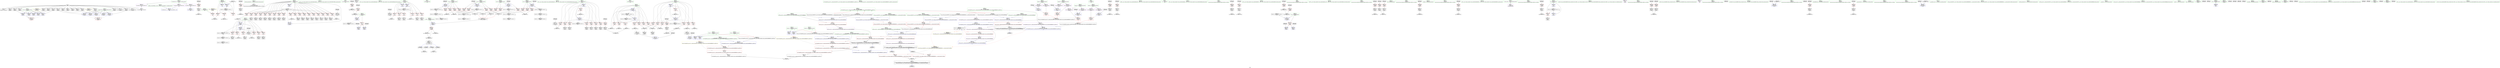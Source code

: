 digraph "SVFG" {
	label="SVFG";

	Node0x55fe9e713600 [shape=record,color=grey,label="{NodeID: 0\nNullPtr}"];
	Node0x55fe9e713600 -> Node0x55fe9e764d80[style=solid];
	Node0x55fe9e713600 -> Node0x55fe9e764e80[style=solid];
	Node0x55fe9e713600 -> Node0x55fe9e764f50[style=solid];
	Node0x55fe9e713600 -> Node0x55fe9e71eb30[style=solid];
	Node0x55fe9e713600 -> Node0x55fe9e71ec00[style=solid];
	Node0x55fe9e713600 -> Node0x55fe9e71ecd0[style=solid];
	Node0x55fe9e713600 -> Node0x55fe9e71eda0[style=solid];
	Node0x55fe9e713600 -> Node0x55fe9e71ee70[style=solid];
	Node0x55fe9e713600 -> Node0x55fe9e71ef40[style=solid];
	Node0x55fe9e713600 -> Node0x55fe9e71f010[style=solid];
	Node0x55fe9e713600 -> Node0x55fe9e71f0e0[style=solid];
	Node0x55fe9e713600 -> Node0x55fe9e71f1b0[style=solid];
	Node0x55fe9e713600 -> Node0x55fe9e71f280[style=solid];
	Node0x55fe9e713600 -> Node0x55fe9e71f350[style=solid];
	Node0x55fe9e713600 -> Node0x55fe9e71f420[style=solid];
	Node0x55fe9e713600 -> Node0x55fe9e71f4f0[style=solid];
	Node0x55fe9e713600 -> Node0x55fe9e71f5c0[style=solid];
	Node0x55fe9e713600 -> Node0x55fe9e71f690[style=solid];
	Node0x55fe9e713600 -> Node0x55fe9e773400[style=solid];
	Node0x55fe9e8099a0 [shape=record,color=black,label="{NodeID: 941\n235 = PHI()\n}"];
	Node0x55fe9e8099a0 -> Node0x55fe9e7714f0[style=solid];
	Node0x55fe9e787e40 [shape=record,color=grey,label="{NodeID: 609\n703 = Binary(702, 213, )\n}"];
	Node0x55fe9e787e40 -> Node0x55fe9e7760e0[style=solid];
	Node0x55fe9e771420 [shape=record,color=red,label="{NodeID: 277\n229\<--228\n\<--call56\n_Z5solvev\n}"];
	Node0x55fe9e771420 -> Node0x55fe9e7677e0[style=solid];
	Node0x55fe9e71f760 [shape=record,color=black,label="{NodeID: 111\n27\<--28\n\<--_ZNSt8ios_base4InitD1Ev\nCan only get source location for instruction, argument, global var or function.}"];
	Node0x55fe9e766880 [shape=record,color=red,label="{NodeID: 222\n342\<--80\n\<--i84\n_Z5solvev\n}"];
	Node0x55fe9e766880 -> Node0x55fe9e788a40[style=solid];
	Node0x55fe9e720230 [shape=record,color=green,label="{NodeID: 56\n111\<--112\n_ZNSt7__cxx1112basic_stringIcSt11char_traitsIcESaIcEEC1ERKS4_\<--_ZNSt7__cxx1112basic_stringIcSt11char_traitsIcESaIcEEC1ERKS4__field_insensitive\n}"];
	Node0x55fe9e774200 [shape=record,color=blue,label="{NodeID: 333\n50\<--207\nehselector.slot\<--\n_Z5solvev\n}"];
	Node0x55fe9e774200 -> Node0x55fe9e765500[style=dashed];
	Node0x55fe9e769a00 [shape=record,color=black,label="{NodeID: 167\n527\<--526\nconv254\<--\n_Z5solvev\n}"];
	Node0x55fe9e717540 [shape=record,color=green,label="{NodeID: 1\n7\<--1\n__dso_handle\<--dummyObj\nGlob }"];
	Node0x55fe9e809aa0 [shape=record,color=black,label="{NodeID: 942\n243 = PHI()\n}"];
	Node0x55fe9e809aa0 -> Node0x55fe9e7715c0[style=solid];
	Node0x55fe9e787fc0 [shape=record,color=grey,label="{NodeID: 610\n695 = Binary(694, 213, )\n}"];
	Node0x55fe9e7714f0 [shape=record,color=red,label="{NodeID: 278\n236\<--235\n\<--call61\n_Z5solvev\n}"];
	Node0x55fe9e7714f0 -> Node0x55fe9e767980[style=solid];
	Node0x55fe9e71f860 [shape=record,color=black,label="{NodeID: 112\n677\<--151\nmain_ret\<--\nmain\n}"];
	Node0x55fe9e766950 [shape=record,color=red,label="{NodeID: 223\n477\<--80\n\<--i84\n_Z5solvev\n}"];
	Node0x55fe9e766950 -> Node0x55fe9e768f70[style=solid];
	Node0x55fe9e720330 [shape=record,color=green,label="{NodeID: 57\n115\<--116\n_ZNSt7__cxx1112basic_stringIcSt11char_traitsIcESaIcEE5beginEv\<--_ZNSt7__cxx1112basic_stringIcSt11char_traitsIcESaIcEE5beginEv_field_insensitive\n}"];
	Node0x55fe9e7742d0 [shape=record,color=blue,label="{NodeID: 334\n74\<--212\ni\<--inc\n_Z5solvev\n}"];
	Node0x55fe9e7742d0 -> Node0x55fe9e7b9ac0[style=dashed];
	Node0x55fe9e769ad0 [shape=record,color=black,label="{NodeID: 168\n535\<--534\nconv259\<--\n_Z5solvev\n}"];
	Node0x55fe9e7175d0 [shape=record,color=green,label="{NodeID: 2\n8\<--1\n_ZSt3cin\<--dummyObj\nGlob }"];
	Node0x55fe9e809ba0 [shape=record,color=black,label="{NodeID: 943\n250 = PHI()\n}"];
	Node0x55fe9e809ba0 -> Node0x55fe9e771690[style=solid];
	Node0x55fe9e788140 [shape=record,color=grey,label="{NodeID: 611\n440 = Binary(438, 439, )\n|{<s0>53}}"];
	Node0x55fe9e788140:s0 -> Node0x55fe9e806600[style=solid,color=red];
	Node0x55fe9e7715c0 [shape=record,color=red,label="{NodeID: 279\n244\<--243\n\<--call67\n_Z5solvev\n}"];
	Node0x55fe9e7715c0 -> Node0x55fe9e76e210[style=solid];
	Node0x55fe9e71f930 [shape=record,color=black,label="{NodeID: 113\n157\<--154\nconv\<--call26\n_Z5solvev\n}"];
	Node0x55fe9e71f930 -> Node0x55fe9e78b740[style=solid];
	Node0x55fe9e766a20 [shape=record,color=red,label="{NodeID: 224\n484\<--80\n\<--i84\n_Z5solvev\n}"];
	Node0x55fe9e766a20 -> Node0x55fe9e769110[style=solid];
	Node0x55fe9e720430 [shape=record,color=green,label="{NodeID: 58\n120\<--121\n_ZNSt7__cxx1112basic_stringIcSt11char_traitsIcESaIcEE3endEv\<--_ZNSt7__cxx1112basic_stringIcSt11char_traitsIcESaIcEE3endEv_field_insensitive\n}"];
	Node0x55fe9e7743a0 [shape=record,color=blue,label="{NodeID: 335\n76\<--151\ni48\<--\n_Z5solvev\n}"];
	Node0x55fe9e7743a0 -> Node0x55fe9e765b80[style=dashed];
	Node0x55fe9e7743a0 -> Node0x55fe9e765c50[style=dashed];
	Node0x55fe9e7743a0 -> Node0x55fe9e765d20[style=dashed];
	Node0x55fe9e7743a0 -> Node0x55fe9e765df0[style=dashed];
	Node0x55fe9e7743a0 -> Node0x55fe9e765ec0[style=dashed];
	Node0x55fe9e7743a0 -> Node0x55fe9e765f90[style=dashed];
	Node0x55fe9e7743a0 -> Node0x55fe9e766060[style=dashed];
	Node0x55fe9e7743a0 -> Node0x55fe9e766130[style=dashed];
	Node0x55fe9e7743a0 -> Node0x55fe9e7746e0[style=dashed];
	Node0x55fe9e7743a0 -> Node0x55fe9e7a24c0[style=dashed];
	Node0x55fe9e769ba0 [shape=record,color=black,label="{NodeID: 169\n539\<--538\nconv262\<--\n_Z5solvev\n}"];
	Node0x55fe9e729a10 [shape=record,color=green,label="{NodeID: 3\n9\<--1\n_ZSt4cout\<--dummyObj\nGlob }"];
	Node0x55fe9e809ca0 [shape=record,color=black,label="{NodeID: 944\n258 = PHI()\n}"];
	Node0x55fe9e809ca0 -> Node0x55fe9e774540[style=solid];
	Node0x55fe9e7882c0 [shape=record,color=grey,label="{NodeID: 612\n318 = Binary(297, 317, )\n}"];
	Node0x55fe9e7882c0 -> Node0x55fe9e789dc0[style=solid];
	Node0x55fe9e771690 [shape=record,color=red,label="{NodeID: 280\n251\<--250\n\<--call71\n_Z5solvev\n}"];
	Node0x55fe9e771690 -> Node0x55fe9e713920[style=solid];
	Node0x55fe9e71fa00 [shape=record,color=black,label="{NodeID: 114\n161\<--160\nconv27\<--\n_Z5solvev\n}"];
	Node0x55fe9e766af0 [shape=record,color=red,label="{NodeID: 225\n491\<--80\n\<--i84\n_Z5solvev\n}"];
	Node0x55fe9e766af0 -> Node0x55fe9e7692b0[style=solid];
	Node0x55fe9e720530 [shape=record,color=green,label="{NodeID: 59\n133\<--134\n_ZSt7replaceIN9__gnu_cxx17__normal_iteratorIPcNSt7__cxx1112basic_stringIcSt11char_traitsIcESaIcEEEEEcEvT_SA_RKT0_SD_\<--_ZSt7replaceIN9__gnu_cxx17__normal_iteratorIPcNSt7__cxx1112basic_stringIcSt11char_traitsIcESaIcEEEEEcEvT_SA_RKT0_SD__field_insensitive\n}"];
	Node0x55fe9e774470 [shape=record,color=blue,label="{NodeID: 336\n78\<--253\nc\<--cond73\n_Z5solvev\n}"];
	Node0x55fe9e774470 -> Node0x55fe9e766200[style=dashed];
	Node0x55fe9e774470 -> Node0x55fe9e774470[style=dashed];
	Node0x55fe9e774470 -> Node0x55fe9e7a25b0[style=dashed];
	Node0x55fe9e769c70 [shape=record,color=black,label="{NodeID: 170\n618\<--617\nconv\<--\n_ZSt7replaceIN9__gnu_cxx17__normal_iteratorIPcNSt7__cxx1112basic_stringIcSt11char_traitsIcESaIcEEEEEcEvT_SA_RKT0_SD_\n}"];
	Node0x55fe9e769c70 -> Node0x55fe9e78ab40[style=solid];
	Node0x55fe9e729aa0 [shape=record,color=green,label="{NodeID: 4\n10\<--1\n.str\<--dummyObj\nGlob }"];
	Node0x55fe9e809da0 [shape=record,color=black,label="{NodeID: 945\n262 = PHI()\n}"];
	Node0x55fe9e809da0 -> Node0x55fe9e774610[style=solid];
	Node0x55fe9e788440 [shape=record,color=grey,label="{NodeID: 613\n329 = Binary(297, 328, )\n}"];
	Node0x55fe9e788440 -> Node0x55fe9e7684e0[style=solid];
	Node0x55fe9e771760 [shape=record,color=red,label="{NodeID: 281\n286\<--285\n\<--call95\n_Z5solvev\n}"];
	Node0x55fe9e771760 -> Node0x55fe9e767f30[style=solid];
	Node0x55fe9e767040 [shape=record,color=black,label="{NodeID: 115\n166\<--165\nconv30\<--\n_Z5solvev\n}"];
	Node0x55fe9e767040 -> Node0x55fe9e78b8c0[style=solid];
	Node0x55fe9e766bc0 [shape=record,color=red,label="{NodeID: 226\n496\<--80\n\<--i84\n_Z5solvev\n}"];
	Node0x55fe9e766bc0 -> Node0x55fe9e769450[style=solid];
	Node0x55fe9e720630 [shape=record,color=green,label="{NodeID: 60\n155\<--156\n_ZNKSt7__cxx1112basic_stringIcSt11char_traitsIcESaIcEE4sizeEv\<--_ZNKSt7__cxx1112basic_stringIcSt11char_traitsIcESaIcEE4sizeEv_field_insensitive\n}"];
	Node0x55fe9e774540 [shape=record,color=blue,label="{NodeID: 337\n258\<--255\ncall76\<--\n_Z5solvev\n}"];
	Node0x55fe9e769d40 [shape=record,color=black,label="{NodeID: 171\n621\<--620\nconv3\<--\n_ZSt7replaceIN9__gnu_cxx17__normal_iteratorIPcNSt7__cxx1112basic_stringIcSt11char_traitsIcESaIcEEEEEcEvT_SA_RKT0_SD_\n}"];
	Node0x55fe9e769d40 -> Node0x55fe9e78ab40[style=solid];
	Node0x55fe9e729b30 [shape=record,color=green,label="{NodeID: 5\n12\<--1\n.str.1\<--dummyObj\nGlob }"];
	Node0x55fe9e809ea0 [shape=record,color=black,label="{NodeID: 946\n273 = PHI()\n}"];
	Node0x55fe9e809ea0 -> Node0x55fe9e767d90[style=solid];
	Node0x55fe9e7885c0 [shape=record,color=grey,label="{NodeID: 614\n468 = Binary(467, 213, )\n}"];
	Node0x55fe9e7885c0 -> Node0x55fe9e775580[style=solid];
	Node0x55fe9e771830 [shape=record,color=red,label="{NodeID: 282\n293\<--292\n\<--call100\n_Z5solvev\n}"];
	Node0x55fe9e771830 -> Node0x55fe9e7680d0[style=solid];
	Node0x55fe9e7670d0 [shape=record,color=black,label="{NodeID: 116\n171\<--170\nconv32\<--\n_Z5solvev\n}"];
	Node0x55fe9e766c90 [shape=record,color=red,label="{NodeID: 227\n504\<--80\n\<--i84\n_Z5solvev\n}"];
	Node0x55fe9e766c90 -> Node0x55fe9e7695f0[style=solid];
	Node0x55fe9e720730 [shape=record,color=green,label="{NodeID: 61\n163\<--164\n_ZNSt7__cxx1112basic_stringIcSt11char_traitsIcESaIcEEixEm\<--_ZNSt7__cxx1112basic_stringIcSt11char_traitsIcESaIcEEixEm_field_insensitive\n}"];
	Node0x55fe9e774610 [shape=record,color=blue,label="{NodeID: 338\n262\<--255\ncall79\<--\n_Z5solvev\n}"];
	Node0x55fe9e769e10 [shape=record,color=black,label="{NodeID: 172\n648\<--657\n_ZSt3absx_ret\<--abs\n_ZSt3absx\n|{<s0>50|<s1>51|<s2>52|<s3>53}}"];
	Node0x55fe9e769e10:s0 -> Node0x55fe9e809420[style=solid,color=blue];
	Node0x55fe9e769e10:s1 -> Node0x55fe9e8095f0[style=solid,color=blue];
	Node0x55fe9e769e10:s2 -> Node0x55fe9e80a4a0[style=solid,color=blue];
	Node0x55fe9e769e10:s3 -> Node0x55fe9e80a670[style=solid,color=blue];
	Node0x55fe9e729bf0 [shape=record,color=green,label="{NodeID: 6\n15\<--1\n\<--dummyObj\nCan only get source location for instruction, argument, global var or function.}"];
	Node0x55fe9e809fa0 [shape=record,color=black,label="{NodeID: 947\n285 = PHI()\n}"];
	Node0x55fe9e809fa0 -> Node0x55fe9e771760[style=solid];
	Node0x55fe9e788740 [shape=record,color=grey,label="{NodeID: 615\n336 = Binary(297, 335, )\n}"];
	Node0x55fe9e788740 -> Node0x55fe9e768680[style=solid];
	Node0x55fe9e771900 [shape=record,color=red,label="{NodeID: 283\n308\<--307\n\<--call109\n_Z5solvev\n}"];
	Node0x55fe9e771900 -> Node0x55fe9e768270[style=solid];
	Node0x55fe9e767160 [shape=record,color=black,label="{NodeID: 117\n174\<--173\nconv35\<--\n_Z5solvev\n}"];
	Node0x55fe9e767160 -> Node0x55fe9e78ba40[style=solid];
	Node0x55fe9e766d60 [shape=record,color=red,label="{NodeID: 228\n511\<--80\n\<--i84\n_Z5solvev\n}"];
	Node0x55fe9e766d60 -> Node0x55fe9e769790[style=solid];
	Node0x55fe9e720830 [shape=record,color=green,label="{NodeID: 62\n381\<--382\n_ZNSt7__cxx1112basic_stringIcSt11char_traitsIcESaIcEED1Ev\<--_ZNSt7__cxx1112basic_stringIcSt11char_traitsIcESaIcEED1Ev_field_insensitive\n}"];
	Node0x55fe9e7a52b0 [shape=record,color=black,label="{NodeID: 671\nMR_38V_2 = PHI(MR_38V_3, MR_38V_1, )\npts\{101 \}\n}"];
	Node0x55fe9e7a52b0 -> Node0x55fe9e775720[style=dashed];
	Node0x55fe9e7746e0 [shape=record,color=blue,label="{NodeID: 339\n76\<--266\ni48\<--inc81\n_Z5solvev\n}"];
	Node0x55fe9e7746e0 -> Node0x55fe9e765b80[style=dashed];
	Node0x55fe9e7746e0 -> Node0x55fe9e765c50[style=dashed];
	Node0x55fe9e7746e0 -> Node0x55fe9e765d20[style=dashed];
	Node0x55fe9e7746e0 -> Node0x55fe9e765df0[style=dashed];
	Node0x55fe9e7746e0 -> Node0x55fe9e765ec0[style=dashed];
	Node0x55fe9e7746e0 -> Node0x55fe9e765f90[style=dashed];
	Node0x55fe9e7746e0 -> Node0x55fe9e766060[style=dashed];
	Node0x55fe9e7746e0 -> Node0x55fe9e766130[style=dashed];
	Node0x55fe9e7746e0 -> Node0x55fe9e7746e0[style=dashed];
	Node0x55fe9e7746e0 -> Node0x55fe9e7a24c0[style=dashed];
	Node0x55fe9e769ee0 [shape=record,color=black,label="{NodeID: 173\n713\<--730\n_ZN9__gnu_cxxneIPcNSt7__cxx1112basic_stringIcSt11char_traitsIcESaIcEEEEEbRKNS_17__normal_iteratorIT_T0_EESD__ret\<--cmp\n_ZN9__gnu_cxxneIPcNSt7__cxx1112basic_stringIcSt11char_traitsIcESaIcEEEEEbRKNS_17__normal_iteratorIT_T0_EESD_\n|{<s0>81}}"];
	Node0x55fe9e769ee0:s0 -> Node0x55fe9e80bc30[style=solid,color=blue];
	Node0x55fe9e729cb0 [shape=record,color=green,label="{NodeID: 7\n125\<--1\n\<--dummyObj\nCan only get source location for instruction, argument, global var or function.}"];
	Node0x55fe9e80a0a0 [shape=record,color=black,label="{NodeID: 948\n333 = PHI()\n}"];
	Node0x55fe9e80a0a0 -> Node0x55fe9e774a20[style=solid];
	Node0x55fe9e7888c0 [shape=record,color=grey,label="{NodeID: 616\n545 = Binary(544, 213, )\n}"];
	Node0x55fe9e7888c0 -> Node0x55fe9e775990[style=solid];
	Node0x55fe9e7719d0 [shape=record,color=red,label="{NodeID: 284\n315\<--314\n\<--call115\n_Z5solvev\n}"];
	Node0x55fe9e7719d0 -> Node0x55fe9e768410[style=solid];
	Node0x55fe9e767230 [shape=record,color=black,label="{NodeID: 118\n178\<--177\nconv38\<--\n_Z5solvev\n}"];
	Node0x55fe9e766e30 [shape=record,color=red,label="{NodeID: 229\n519\<--80\n\<--i84\n_Z5solvev\n}"];
	Node0x55fe9e766e30 -> Node0x55fe9e769930[style=solid];
	Node0x55fe9e720930 [shape=record,color=green,label="{NodeID: 63\n407\<--408\n_ZNKSt7__cxx1112basic_stringIcSt11char_traitsIcESaIcEE5c_strEv\<--_ZNKSt7__cxx1112basic_stringIcSt11char_traitsIcESaIcEE5c_strEv_field_insensitive\n}"];
	Node0x55fe9e7747b0 [shape=record,color=blue,label="{NodeID: 340\n80\<--151\ni84\<--\n_Z5solvev\n}"];
	Node0x55fe9e7747b0 -> Node0x55fe9e7a2ab0[style=dashed];
	Node0x55fe9e769fb0 [shape=record,color=black,label="{NodeID: 174\n732\<--739\n_ZNK9__gnu_cxx17__normal_iteratorIPcNSt7__cxx1112basic_stringIcSt11char_traitsIcESaIcEEEEdeEv_ret\<--\n_ZNK9__gnu_cxx17__normal_iteratorIPcNSt7__cxx1112basic_stringIcSt11char_traitsIcESaIcEEEEdeEv\n|{<s0>82|<s1>83}}"];
	Node0x55fe9e769fb0:s0 -> Node0x55fe9e80bd40[style=solid,color=blue];
	Node0x55fe9e769fb0:s1 -> Node0x55fe9e80beb0[style=solid,color=blue];
	Node0x55fe9e729d70 [shape=record,color=green,label="{NodeID: 8\n127\<--1\n\<--dummyObj\nCan only get source location for instruction, argument, global var or function.}"];
	Node0x55fe9e80a1a0 [shape=record,color=black,label="{NodeID: 949\n340 = PHI()\n}"];
	Node0x55fe9e80a1a0 -> Node0x55fe9e774af0[style=solid];
	Node0x55fe9e788a40 [shape=record,color=grey,label="{NodeID: 617\n343 = Binary(342, 213, )\n}"];
	Node0x55fe9e788a40 -> Node0x55fe9e774bc0[style=solid];
	Node0x55fe9e771aa0 [shape=record,color=red,label="{NodeID: 285\n354\<--353\n\<--call145\n_Z5solvev\n}"];
	Node0x55fe9e771aa0 -> Node0x55fe9e7689c0[style=solid];
	Node0x55fe9e767300 [shape=record,color=black,label="{NodeID: 119\n181\<--180\nconv41\<--\n_Z5solvev\n}"];
	Node0x55fe9e767300 -> Node0x55fe9e78c040[style=solid];
	Node0x55fe9e766f00 [shape=record,color=red,label="{NodeID: 230\n526\<--80\n\<--i84\n_Z5solvev\n}"];
	Node0x55fe9e766f00 -> Node0x55fe9e769a00[style=solid];
	Node0x55fe9e720a30 [shape=record,color=green,label="{NodeID: 64\n410\<--411\natoll\<--atoll_field_insensitive\n}"];
	Node0x55fe9e774880 [shape=record,color=blue,label="{NodeID: 341\n82\<--151\ncd\<--\n_Z5solvev\n}"];
	Node0x55fe9e774880 -> Node0x55fe9e76f130[style=dashed];
	Node0x55fe9e774880 -> Node0x55fe9e76f200[style=dashed];
	Node0x55fe9e774880 -> Node0x55fe9e76f2d0[style=dashed];
	Node0x55fe9e774880 -> Node0x55fe9e76f3a0[style=dashed];
	Node0x55fe9e774880 -> Node0x55fe9e76f470[style=dashed];
	Node0x55fe9e774880 -> Node0x55fe9e76f540[style=dashed];
	Node0x55fe9e774880 -> Node0x55fe9e76f610[style=dashed];
	Node0x55fe9e774880 -> Node0x55fe9e774880[style=dashed];
	Node0x55fe9e774880 -> Node0x55fe9e775650[style=dashed];
	Node0x55fe9e774880 -> Node0x55fe9e7cf7c0[style=dashed];
	Node0x55fe9e76a080 [shape=record,color=black,label="{NodeID: 175\n741\<--746\n_ZN9__gnu_cxx17__normal_iteratorIPcNSt7__cxx1112basic_stringIcSt11char_traitsIcESaIcEEEEppEv_ret\<--this1\n_ZN9__gnu_cxx17__normal_iteratorIPcNSt7__cxx1112basic_stringIcSt11char_traitsIcESaIcEEEEppEv\n|{<s0>84}}"];
	Node0x55fe9e76a080:s0 -> Node0x55fe9e80bff0[style=solid,color=blue];
	Node0x55fe9e729e30 [shape=record,color=green,label="{NodeID: 9\n149\<--1\n\<--dummyObj\nCan only get source location for instruction, argument, global var or function.}"];
	Node0x55fe9e80a2a0 [shape=record,color=black,label="{NodeID: 950\n347 = PHI()\n}"];
	Node0x55fe9e80a2a0 -> Node0x55fe9e768820[style=solid];
	Node0x55fe9e788bc0 [shape=record,color=grey,label="{NodeID: 618\n266 = Binary(265, 213, )\n}"];
	Node0x55fe9e788bc0 -> Node0x55fe9e7746e0[style=solid];
	Node0x55fe9e771b70 [shape=record,color=red,label="{NodeID: 286\n387\<--386\n\<--call157\n_Z5solvev\n}"];
	Node0x55fe9e771b70 -> Node0x55fe9e768d00[style=solid];
	Node0x55fe9e7673d0 [shape=record,color=black,label="{NodeID: 120\n183\<--182\nconv42\<--\n_Z5solvev\n}"];
	Node0x55fe9e76ef00 [shape=record,color=red,label="{NodeID: 231\n534\<--80\n\<--i84\n_Z5solvev\n}"];
	Node0x55fe9e76ef00 -> Node0x55fe9e769ad0[style=solid];
	Node0x55fe9e763420 [shape=record,color=green,label="{NodeID: 65\n426\<--427\n_ZSt3absx\<--_ZSt3absx_field_insensitive\n}"];
	Node0x55fe9e774950 [shape=record,color=blue,label="{NodeID: 342\n84\<--151\njd\<--\n_Z5solvev\n}"];
	Node0x55fe9e774950 -> Node0x55fe9e76f6e0[style=dashed];
	Node0x55fe9e774950 -> Node0x55fe9e76f7b0[style=dashed];
	Node0x55fe9e774950 -> Node0x55fe9e76f880[style=dashed];
	Node0x55fe9e774950 -> Node0x55fe9e76f950[style=dashed];
	Node0x55fe9e774950 -> Node0x55fe9e76fa20[style=dashed];
	Node0x55fe9e774950 -> Node0x55fe9e76faf0[style=dashed];
	Node0x55fe9e774950 -> Node0x55fe9e76fbc0[style=dashed];
	Node0x55fe9e774950 -> Node0x55fe9e775580[style=dashed];
	Node0x55fe9e774950 -> Node0x55fe9e7a9db0[style=dashed];
	Node0x55fe9e76a150 [shape=record,color=black,label="{NodeID: 176\n752\<--758\n_ZNK9__gnu_cxx17__normal_iteratorIPcNSt7__cxx1112basic_stringIcSt11char_traitsIcESaIcEEEE4baseEv_ret\<--_M_current\n_ZNK9__gnu_cxx17__normal_iteratorIPcNSt7__cxx1112basic_stringIcSt11char_traitsIcESaIcEEEE4baseEv\n|{<s0>88|<s1>89}}"];
	Node0x55fe9e76a150:s0 -> Node0x55fe9e80b8c0[style=solid,color=blue];
	Node0x55fe9e76a150:s1 -> Node0x55fe9e80baf0[style=solid,color=blue];
	Node0x55fe9e729ef0 [shape=record,color=green,label="{NodeID: 10\n151\<--1\n\<--dummyObj\nCan only get source location for instruction, argument, global var or function.}"];
	Node0x55fe9e80a3a0 [shape=record,color=black,label="{NodeID: 951\n353 = PHI()\n}"];
	Node0x55fe9e80a3a0 -> Node0x55fe9e771aa0[style=solid];
	Node0x55fe9e788d40 [shape=record,color=grey,label="{NodeID: 619\n436 = Binary(434, 435, )\n|{<s0>52}}"];
	Node0x55fe9e788d40:s0 -> Node0x55fe9e806600[style=solid,color=red];
	Node0x55fe9e771c40 [shape=record,color=red,label="{NodeID: 287\n480\<--479\n\<--call214\n_Z5solvev\n}"];
	Node0x55fe9e771c40 -> Node0x55fe9e769040[style=solid];
	Node0x55fe9e7674a0 [shape=record,color=black,label="{NodeID: 121\n186\<--185\nconv45\<--\n_Z5solvev\n}"];
	Node0x55fe9e7674a0 -> Node0x55fe9e78c040[style=solid];
	Node0x55fe9e76ef90 [shape=record,color=red,label="{NodeID: 232\n538\<--80\n\<--i84\n_Z5solvev\n}"];
	Node0x55fe9e76ef90 -> Node0x55fe9e769ba0[style=solid];
	Node0x55fe9e7634f0 [shape=record,color=green,label="{NodeID: 66\n457\<--458\n_ZNSt7__cxx1112basic_stringIcSt11char_traitsIcESaIcEEaSERKS4_\<--_ZNSt7__cxx1112basic_stringIcSt11char_traitsIcESaIcEEaSERKS4__field_insensitive\n}"];
	Node0x55fe9e774a20 [shape=record,color=blue,label="{NodeID: 343\n333\<--330\ncall131\<--conv127\n_Z5solvev\n}"];
	Node0x55fe9e76a220 [shape=record,color=purple,label="{NodeID: 177\n25\<--4\n\<--_ZStL8__ioinit\n__cxx_global_var_init\n}"];
	Node0x55fe9e729ff0 [shape=record,color=green,label="{NodeID: 11\n168\<--1\n\<--dummyObj\nCan only get source location for instruction, argument, global var or function.}"];
	Node0x55fe9e80a4a0 [shape=record,color=black,label="{NodeID: 952\n437 = PHI(648, )\n}"];
	Node0x55fe9e80a4a0 -> Node0x55fe9e789940[style=solid];
	Node0x55fe9e788ec0 [shape=record,color=grey,label="{NodeID: 620\n654 = Binary(655, 653, )\n}"];
	Node0x55fe9e788ec0 -> Node0x55fe9e76ed50[style=solid];
	Node0x55fe9e771d10 [shape=record,color=red,label="{NodeID: 288\n487\<--486\n\<--call220\n_Z5solvev\n}"];
	Node0x55fe9e771d10 -> Node0x55fe9e7691e0[style=solid];
	Node0x55fe9e767570 [shape=record,color=black,label="{NodeID: 122\n217\<--216\ntobool\<--\n_Z5solvev\n}"];
	Node0x55fe9e76f060 [shape=record,color=red,label="{NodeID: 233\n544\<--80\n\<--i84\n_Z5solvev\n}"];
	Node0x55fe9e76f060 -> Node0x55fe9e7888c0[style=solid];
	Node0x55fe9e7635f0 [shape=record,color=green,label="{NodeID: 67\n549\<--550\n_ZStlsIcSt11char_traitsIcESaIcEERSt13basic_ostreamIT_T0_ES7_RKNSt7__cxx1112basic_stringIS4_S5_T1_EE\<--_ZStlsIcSt11char_traitsIcESaIcEERSt13basic_ostreamIT_T0_ES7_RKNSt7__cxx1112basic_stringIS4_S5_T1_EE_field_insensitive\n}"];
	Node0x55fe9e774af0 [shape=record,color=blue,label="{NodeID: 344\n340\<--337\ncall136\<--conv133\n_Z5solvev\n}"];
	Node0x55fe9e76a2f0 [shape=record,color=purple,label="{NodeID: 178\n551\<--10\n\<--.str\n_Z5solvev\n}"];
	Node0x55fe9e72a0f0 [shape=record,color=green,label="{NodeID: 12\n190\<--1\n\<--dummyObj\nCan only get source location for instruction, argument, global var or function.}"];
	Node0x55fe9e80a670 [shape=record,color=black,label="{NodeID: 953\n441 = PHI(648, )\n}"];
	Node0x55fe9e80a670 -> Node0x55fe9e789940[style=solid];
	Node0x55fe9e789040 [shape=record,color=grey,label="{NodeID: 621\n403 = Binary(402, 213, )\n}"];
	Node0x55fe9e789040 -> Node0x55fe9e775170[style=solid];
	Node0x55fe9e771de0 [shape=record,color=red,label="{NodeID: 289\n494\<--493\n\<--call226\n_Z5solvev\n}"];
	Node0x55fe9e771de0 -> Node0x55fe9e769380[style=solid];
	Node0x55fe9e767640 [shape=record,color=black,label="{NodeID: 123\n223\<--222\nconv51\<--call50\n_Z5solvev\n}"];
	Node0x55fe9e767640 -> Node0x55fe9e78c340[style=solid];
	Node0x55fe9e76f130 [shape=record,color=red,label="{NodeID: 234\n279\<--82\n\<--cd\n_Z5solvev\n}"];
	Node0x55fe9e76f130 -> Node0x55fe9e78ae40[style=solid];
	Node0x55fe9e7636f0 [shape=record,color=green,label="{NodeID: 68\n553\<--554\n_ZStlsISt11char_traitsIcEERSt13basic_ostreamIcT_ES5_PKc\<--_ZStlsISt11char_traitsIcEERSt13basic_ostreamIcT_ES5_PKc_field_insensitive\n}"];
	Node0x55fe9e774bc0 [shape=record,color=blue,label="{NodeID: 345\n90\<--343\nj\<--add137\n_Z5solvev\n}"];
	Node0x55fe9e774bc0 -> Node0x55fe9e76fc90[style=dashed];
	Node0x55fe9e774bc0 -> Node0x55fe9e76fd60[style=dashed];
	Node0x55fe9e774bc0 -> Node0x55fe9e76fe30[style=dashed];
	Node0x55fe9e774bc0 -> Node0x55fe9e76ff00[style=dashed];
	Node0x55fe9e774bc0 -> Node0x55fe9e76ffd0[style=dashed];
	Node0x55fe9e774bc0 -> Node0x55fe9e7700a0[style=dashed];
	Node0x55fe9e774bc0 -> Node0x55fe9e775170[style=dashed];
	Node0x55fe9e774bc0 -> Node0x55fe9e7c26c0[style=dashed];
	Node0x55fe9e76a3c0 [shape=record,color=purple,label="{NodeID: 179\n696\<--12\n\<--.str.1\nmain\n}"];
	Node0x55fe9e72a1f0 [shape=record,color=green,label="{NodeID: 13\n213\<--1\n\<--dummyObj\nCan only get source location for instruction, argument, global var or function.}"];
	Node0x55fe9e80a7b0 [shape=record,color=black,label="{NodeID: 954\n456 = PHI()\n}"];
	Node0x55fe9e7891c0 [shape=record,color=grey,label="{NodeID: 622\n212 = Binary(211, 213, )\n}"];
	Node0x55fe9e7891c0 -> Node0x55fe9e7742d0[style=solid];
	Node0x55fe9e771eb0 [shape=record,color=red,label="{NodeID: 290\n499\<--498\n\<--call230\n_Z5solvev\n}"];
	Node0x55fe9e771eb0 -> Node0x55fe9e769520[style=solid];
	Node0x55fe9e767710 [shape=record,color=black,label="{NodeID: 124\n227\<--226\nconv54\<--\n_Z5solvev\n}"];
	Node0x55fe9e76f200 [shape=record,color=red,label="{NodeID: 235\n295\<--82\n\<--cd\n_Z5solvev\n}"];
	Node0x55fe9e76f200 -> Node0x55fe9e7894c0[style=solid];
	Node0x55fe9e7637f0 [shape=record,color=green,label="{NodeID: 69\n557\<--558\n_ZSt4endlIcSt11char_traitsIcEERSt13basic_ostreamIT_T0_ES6_\<--_ZSt4endlIcSt11char_traitsIcEERSt13basic_ostreamIT_T0_ES6__field_insensitive\n}"];
	Node0x55fe9e774c90 [shape=record,color=blue,label="{NodeID: 346\n366\<--362\ncall153\<--cond150\n_Z5solvev\n}"];
	Node0x55fe9e76a490 [shape=record,color=purple,label="{NodeID: 180\n764\<--14\nllvm.global_ctors_0\<--llvm.global_ctors\nGlob }"];
	Node0x55fe9e76a490 -> Node0x55fe9e773230[style=solid];
	Node0x55fe9e72a2f0 [shape=record,color=green,label="{NodeID: 14\n281\<--1\n\<--dummyObj\nCan only get source location for instruction, argument, global var or function.}"];
	Node0x55fe9e80a880 [shape=record,color=black,label="{NodeID: 955\n459 = PHI()\n}"];
	Node0x55fe9e789340 [shape=record,color=grey,label="{NodeID: 623\n474 = Binary(473, 213, )\n}"];
	Node0x55fe9e789340 -> Node0x55fe9e775650[style=solid];
	Node0x55fe9e771f80 [shape=record,color=red,label="{NodeID: 291\n507\<--506\n\<--call237\n_Z5solvev\n}"];
	Node0x55fe9e771f80 -> Node0x55fe9e7696c0[style=solid];
	Node0x55fe9e7677e0 [shape=record,color=black,label="{NodeID: 125\n230\<--229\nconv57\<--\n_Z5solvev\n}"];
	Node0x55fe9e7677e0 -> Node0x55fe9e78a540[style=solid];
	Node0x55fe9e7b95c0 [shape=record,color=black,label="{NodeID: 734\nMR_14V_3 = PHI(MR_14V_5, MR_14V_2, )\npts\{73 \}\n}"];
	Node0x55fe9e7b95c0 -> Node0x55fe9e7655d0[style=dashed];
	Node0x55fe9e7b95c0 -> Node0x55fe9e773d20[style=dashed];
	Node0x55fe9e7b95c0 -> Node0x55fe9e7b95c0[style=dashed];
	Node0x55fe9e76f2d0 [shape=record,color=red,label="{NodeID: 236\n321\<--82\n\<--cd\n_Z5solvev\n}"];
	Node0x55fe9e76f2d0 -> Node0x55fe9e78c1c0[style=solid];
	Node0x55fe9e7638f0 [shape=record,color=green,label="{NodeID: 70\n559\<--560\n_ZNSolsEPFRSoS_E\<--_ZNSolsEPFRSoS_E_field_insensitive\n}"];
	Node0x55fe9e7d8b80 [shape=record,color=yellow,style=double,label="{NodeID: 845\n72V_1 = ENCHI(MR_72V_0)\npts\{5960000 5980000 \}\nFun[_ZN9__gnu_cxxneIPcNSt7__cxx1112basic_stringIcSt11char_traitsIcESaIcEEEEEbRKNS_17__normal_iteratorIT_T0_EESD_]}"];
	Node0x55fe9e7d8b80 -> Node0x55fe9e772c80[style=dashed];
	Node0x55fe9e7d8b80 -> Node0x55fe9e772d50[style=dashed];
	Node0x55fe9e774d60 [shape=record,color=blue,label="{NodeID: 347\n48\<--370\nexn.slot\<--\n_Z5solvev\n}"];
	Node0x55fe9e774d60 -> Node0x55fe9e765430[style=dashed];
	Node0x55fe9e76a590 [shape=record,color=purple,label="{NodeID: 181\n765\<--14\nllvm.global_ctors_1\<--llvm.global_ctors\nGlob }"];
	Node0x55fe9e76a590 -> Node0x55fe9e773300[style=solid];
	Node0x55fe9e72a3f0 [shape=record,color=green,label="{NodeID: 15\n297\<--1\n\<--dummyObj\nCan only get source location for instruction, argument, global var or function.}"];
	Node0x55fe9e80a950 [shape=record,color=black,label="{NodeID: 956\n479 = PHI()\n}"];
	Node0x55fe9e80a950 -> Node0x55fe9e771c40[style=solid];
	Node0x55fe9e7894c0 [shape=record,color=grey,label="{NodeID: 624\n296 = Binary(297, 295, )\n}"];
	Node0x55fe9e7894c0 -> Node0x55fe9e78a6c0[style=solid];
	Node0x55fe9e772050 [shape=record,color=red,label="{NodeID: 292\n514\<--513\n\<--call243\n_Z5solvev\n}"];
	Node0x55fe9e772050 -> Node0x55fe9e769860[style=solid];
	Node0x55fe9e7678b0 [shape=record,color=black,label="{NodeID: 126\n234\<--233\nconv59\<--\n_Z5solvev\n}"];
	Node0x55fe9e7b9ac0 [shape=record,color=black,label="{NodeID: 735\nMR_16V_3 = PHI(MR_16V_4, MR_16V_2, )\npts\{75 \}\n}"];
	Node0x55fe9e7b9ac0 -> Node0x55fe9e7656a0[style=dashed];
	Node0x55fe9e7b9ac0 -> Node0x55fe9e765770[style=dashed];
	Node0x55fe9e7b9ac0 -> Node0x55fe9e765840[style=dashed];
	Node0x55fe9e7b9ac0 -> Node0x55fe9e765910[style=dashed];
	Node0x55fe9e7b9ac0 -> Node0x55fe9e7659e0[style=dashed];
	Node0x55fe9e7b9ac0 -> Node0x55fe9e765ab0[style=dashed];
	Node0x55fe9e7b9ac0 -> Node0x55fe9e7742d0[style=dashed];
	Node0x55fe9e76f3a0 [shape=record,color=red,label="{NodeID: 237\n328\<--82\n\<--cd\n_Z5solvev\n}"];
	Node0x55fe9e76f3a0 -> Node0x55fe9e788440[style=solid];
	Node0x55fe9e7639f0 [shape=record,color=green,label="{NodeID: 71\n583\<--584\n__gxx_personality_v0\<--__gxx_personality_v0_field_insensitive\n}"];
	Node0x55fe9e774e30 [shape=record,color=blue,label="{NodeID: 348\n50\<--372\nehselector.slot\<--\n_Z5solvev\n}"];
	Node0x55fe9e774e30 -> Node0x55fe9e765500[style=dashed];
	Node0x55fe9e76a690 [shape=record,color=purple,label="{NodeID: 182\n766\<--14\nllvm.global_ctors_2\<--llvm.global_ctors\nGlob }"];
	Node0x55fe9e76a690 -> Node0x55fe9e773400[style=solid];
	Node0x55fe9e72a4f0 [shape=record,color=green,label="{NodeID: 16\n363\<--1\n\<--dummyObj\nCan only get source location for instruction, argument, global var or function.}"];
	Node0x55fe9e80aa20 [shape=record,color=black,label="{NodeID: 957\n486 = PHI()\n}"];
	Node0x55fe9e80aa20 -> Node0x55fe9e771d10[style=solid];
	Node0x55fe9e789640 [shape=record,color=grey,label="{NodeID: 625\n430 = Binary(428, 429, )\n|{<s0>51}}"];
	Node0x55fe9e789640:s0 -> Node0x55fe9e806600[style=solid,color=red];
	Node0x55fe9e772120 [shape=record,color=red,label="{NodeID: 293\n522\<--521\n\<--call250\n_Z5solvev\n}"];
	Node0x55fe9e772120 -> Node0x55fe9e76e7b0[style=solid];
	Node0x55fe9e767980 [shape=record,color=black,label="{NodeID: 127\n237\<--236\nconv62\<--\n_Z5solvev\n}"];
	Node0x55fe9e767980 -> Node0x55fe9e78a3c0[style=solid];
	Node0x55fe9e801510 [shape=record,color=black,label="{NodeID: 902\n592 = PHI(131, 146, )\n1st arg _ZSt7replaceIN9__gnu_cxx17__normal_iteratorIPcNSt7__cxx1112basic_stringIcSt11char_traitsIcESaIcEEEEEcEvT_SA_RKT0_SD_ }"];
	Node0x55fe9e801510 -> Node0x55fe9e775b30[style=solid];
	Node0x55fe9e76f470 [shape=record,color=red,label="{NodeID: 238\n358\<--82\n\<--cd\n_Z5solvev\n}"];
	Node0x55fe9e76f470 -> Node0x55fe9e78c640[style=solid];
	Node0x55fe9e763af0 [shape=record,color=green,label="{NodeID: 72\n595\<--596\n__first\<--__first_field_insensitive\n_ZSt7replaceIN9__gnu_cxx17__normal_iteratorIPcNSt7__cxx1112basic_stringIcSt11char_traitsIcESaIcEEEEEcEvT_SA_RKT0_SD_\n|{|<s1>81|<s2>82|<s3>83|<s4>84}}"];
	Node0x55fe9e763af0 -> Node0x55fe9e76ae10[style=solid];
	Node0x55fe9e763af0:s1 -> Node0x55fe9e806200[style=solid,color=red];
	Node0x55fe9e763af0:s2 -> Node0x55fe9e806050[style=solid,color=red];
	Node0x55fe9e763af0:s3 -> Node0x55fe9e806050[style=solid,color=red];
	Node0x55fe9e763af0:s4 -> Node0x55fe9e805f40[style=solid,color=red];
	Node0x55fe9e774f00 [shape=record,color=blue,label="{NodeID: 349\n48\<--376\nexn.slot\<--\n_Z5solvev\n}"];
	Node0x55fe9e774f00 -> Node0x55fe9e765430[style=dashed];
	Node0x55fe9e76a790 [shape=record,color=purple,label="{NodeID: 183\n117\<--56\ncoerce.dive\<--agg.tmp\n_Z5solvev\n}"];
	Node0x55fe9e76a790 -> Node0x55fe9e773500[style=solid];
	Node0x55fe9e72a5f0 [shape=record,color=green,label="{NodeID: 17\n655\<--1\n\<--dummyObj\nCan only get source location for instruction, argument, global var or function.}"];
	Node0x55fe9e80ab20 [shape=record,color=black,label="{NodeID: 958\n493 = PHI()\n}"];
	Node0x55fe9e80ab20 -> Node0x55fe9e771de0[style=solid];
	Node0x55fe9e7cf7c0 [shape=record,color=black,label="{NodeID: 792\nMR_24V_6 = PHI(MR_24V_4, MR_24V_2, )\npts\{83 \}\n}"];
	Node0x55fe9e7897c0 [shape=record,color=grey,label="{NodeID: 626\n424 = Binary(422, 423, )\n|{<s0>50}}"];
	Node0x55fe9e7897c0:s0 -> Node0x55fe9e806600[style=solid,color=red];
	Node0x55fe9e7721f0 [shape=record,color=red,label="{NodeID: 294\n529\<--528\n\<--call256\n_Z5solvev\n}"];
	Node0x55fe9e7721f0 -> Node0x55fe9e787300[style=solid];
	Node0x55fe9e767a50 [shape=record,color=black,label="{NodeID: 128\n242\<--241\nconv65\<--\n_Z5solvev\n}"];
	Node0x55fe9e8020b0 [shape=record,color=black,label="{NodeID: 903\n591 = PHI(129, 144, )\n0th arg _ZSt7replaceIN9__gnu_cxx17__normal_iteratorIPcNSt7__cxx1112basic_stringIcSt11char_traitsIcESaIcEEEEEcEvT_SA_RKT0_SD_ }"];
	Node0x55fe9e8020b0 -> Node0x55fe9e775a60[style=solid];
	Node0x55fe9e76f540 [shape=record,color=red,label="{NodeID: 239\n391\<--82\n\<--cd\n_Z5solvev\n}"];
	Node0x55fe9e76f540 -> Node0x55fe9e78bbc0[style=solid];
	Node0x55fe9e763bc0 [shape=record,color=green,label="{NodeID: 73\n597\<--598\n__last\<--__last_field_insensitive\n_ZSt7replaceIN9__gnu_cxx17__normal_iteratorIPcNSt7__cxx1112basic_stringIcSt11char_traitsIcESaIcEEEEEcEvT_SA_RKT0_SD_\n|{|<s1>81}}"];
	Node0x55fe9e763bc0 -> Node0x55fe9e765020[style=solid];
	Node0x55fe9e763bc0:s1 -> Node0x55fe9e806310[style=solid,color=red];
	Node0x55fe9e7d8eb0 [shape=record,color=yellow,style=double,label="{NodeID: 848\n64V_1 = ENCHI(MR_64V_0)\npts\{681 \}\nFun[main]}"];
	Node0x55fe9e7d8eb0 -> Node0x55fe9e7727a0[style=dashed];
	Node0x55fe9e774fd0 [shape=record,color=blue,label="{NodeID: 350\n50\<--378\nehselector.slot\<--\n_Z5solvev\n}"];
	Node0x55fe9e774fd0 -> Node0x55fe9e765500[style=dashed];
	Node0x55fe9e76a860 [shape=record,color=purple,label="{NodeID: 184\n128\<--56\ncoerce.dive11\<--agg.tmp\n_Z5solvev\n}"];
	Node0x55fe9e76a860 -> Node0x55fe9e770da0[style=solid];
	Node0x55fe9e72a6f0 [shape=record,color=green,label="{NodeID: 18\n4\<--6\n_ZStL8__ioinit\<--_ZStL8__ioinit_field_insensitive\nGlob }"];
	Node0x55fe9e72a6f0 -> Node0x55fe9e76a220[style=solid];
	Node0x55fe9e80ac20 [shape=record,color=black,label="{NodeID: 959\n498 = PHI()\n}"];
	Node0x55fe9e80ac20 -> Node0x55fe9e771eb0[style=solid];
	Node0x55fe9e7cfcc0 [shape=record,color=black,label="{NodeID: 793\nMR_26V_8 = PHI(MR_26V_3, MR_26V_2, )\npts\{85 \}\n}"];
	Node0x55fe9e789940 [shape=record,color=grey,label="{NodeID: 627\n442 = cmp(437, 441, )\n}"];
	Node0x55fe9e7722c0 [shape=record,color=red,label="{NodeID: 295\n619\<--599\n\<--__old_value.addr\n_ZSt7replaceIN9__gnu_cxx17__normal_iteratorIPcNSt7__cxx1112basic_stringIcSt11char_traitsIcESaIcEEEEEcEvT_SA_RKT0_SD_\n}"];
	Node0x55fe9e7722c0 -> Node0x55fe9e772530[style=solid];
	Node0x55fe9e767b20 [shape=record,color=black,label="{NodeID: 129\n249\<--248\nconv69\<--\n_Z5solvev\n}"];
	Node0x55fe9e805c40 [shape=record,color=black,label="{NodeID: 904\n594 = PHI(62, 70, )\n3rd arg _ZSt7replaceIN9__gnu_cxx17__normal_iteratorIPcNSt7__cxx1112basic_stringIcSt11char_traitsIcESaIcEEEEEcEvT_SA_RKT0_SD_ }"];
	Node0x55fe9e805c40 -> Node0x55fe9e775cd0[style=solid];
	Node0x55fe9e76f610 [shape=record,color=red,label="{NodeID: 240\n473\<--82\n\<--cd\n_Z5solvev\n}"];
	Node0x55fe9e76f610 -> Node0x55fe9e789340[style=solid];
	Node0x55fe9e763c90 [shape=record,color=green,label="{NodeID: 74\n599\<--600\n__old_value.addr\<--__old_value.addr_field_insensitive\n_ZSt7replaceIN9__gnu_cxx17__normal_iteratorIPcNSt7__cxx1112basic_stringIcSt11char_traitsIcESaIcEEEEEcEvT_SA_RKT0_SD_\n}"];
	Node0x55fe9e763c90 -> Node0x55fe9e7722c0[style=solid];
	Node0x55fe9e763c90 -> Node0x55fe9e775c00[style=solid];
	Node0x55fe9e7750a0 [shape=record,color=blue,label="{NodeID: 351\n398\<--395\ncall165\<--cond162\n_Z5solvev\n}"];
	Node0x55fe9e76a930 [shape=record,color=purple,label="{NodeID: 185\n122\<--58\ncoerce.dive9\<--agg.tmp7\n_Z5solvev\n}"];
	Node0x55fe9e76a930 -> Node0x55fe9e7735d0[style=solid];
	Node0x55fe9e71c7c0 [shape=record,color=green,label="{NodeID: 19\n14\<--18\nllvm.global_ctors\<--llvm.global_ctors_field_insensitive\nGlob }"];
	Node0x55fe9e71c7c0 -> Node0x55fe9e76a490[style=solid];
	Node0x55fe9e71c7c0 -> Node0x55fe9e76a590[style=solid];
	Node0x55fe9e71c7c0 -> Node0x55fe9e76a690[style=solid];
	Node0x55fe9e80ad20 [shape=record,color=black,label="{NodeID: 960\n506 = PHI()\n}"];
	Node0x55fe9e80ad20 -> Node0x55fe9e771f80[style=solid];
	Node0x55fe9e7d01c0 [shape=record,color=black,label="{NodeID: 794\nMR_28V_13 = PHI(MR_28V_3, MR_28V_2, )\npts\{91 \}\n}"];
	Node0x55fe9e789ac0 [shape=record,color=grey,label="{NodeID: 628\n692 = cmp(690, 691, )\n}"];
	Node0x55fe9e772390 [shape=record,color=red,label="{NodeID: 296\n624\<--601\n\<--__new_value.addr\n_ZSt7replaceIN9__gnu_cxx17__normal_iteratorIPcNSt7__cxx1112basic_stringIcSt11char_traitsIcESaIcEEEEEcEvT_SA_RKT0_SD_\n}"];
	Node0x55fe9e772390 -> Node0x55fe9e772600[style=solid];
	Node0x55fe9e767bf0 [shape=record,color=black,label="{NodeID: 130\n257\<--256\nconv74\<--\n_Z5solvev\n}"];
	Node0x55fe9e805f40 [shape=record,color=black,label="{NodeID: 905\n742 = PHI(595, )\n0th arg _ZN9__gnu_cxx17__normal_iteratorIPcNSt7__cxx1112basic_stringIcSt11char_traitsIcESaIcEEEEppEv }"];
	Node0x55fe9e805f40 -> Node0x55fe9e776420[style=solid];
	Node0x55fe9e76f6e0 [shape=record,color=red,label="{NodeID: 241\n302\<--84\n\<--jd\n_Z5solvev\n}"];
	Node0x55fe9e76f6e0 -> Node0x55fe9e78a840[style=solid];
	Node0x55fe9e763d60 [shape=record,color=green,label="{NodeID: 75\n601\<--602\n__new_value.addr\<--__new_value.addr_field_insensitive\n_ZSt7replaceIN9__gnu_cxx17__normal_iteratorIPcNSt7__cxx1112basic_stringIcSt11char_traitsIcESaIcEEEEEcEvT_SA_RKT0_SD_\n}"];
	Node0x55fe9e763d60 -> Node0x55fe9e772390[style=solid];
	Node0x55fe9e763d60 -> Node0x55fe9e775cd0[style=solid];
	Node0x55fe9e775170 [shape=record,color=blue,label="{NodeID: 352\n90\<--403\nj\<--inc168\n_Z5solvev\n}"];
	Node0x55fe9e775170 -> Node0x55fe9e76fc90[style=dashed];
	Node0x55fe9e775170 -> Node0x55fe9e76fd60[style=dashed];
	Node0x55fe9e775170 -> Node0x55fe9e76fe30[style=dashed];
	Node0x55fe9e775170 -> Node0x55fe9e76ff00[style=dashed];
	Node0x55fe9e775170 -> Node0x55fe9e76ffd0[style=dashed];
	Node0x55fe9e775170 -> Node0x55fe9e7700a0[style=dashed];
	Node0x55fe9e775170 -> Node0x55fe9e775170[style=dashed];
	Node0x55fe9e775170 -> Node0x55fe9e7c26c0[style=dashed];
	Node0x55fe9e76aa00 [shape=record,color=purple,label="{NodeID: 186\n130\<--58\ncoerce.dive12\<--agg.tmp7\n_Z5solvev\n}"];
	Node0x55fe9e76aa00 -> Node0x55fe9e770e70[style=solid];
	Node0x55fe9e71c890 [shape=record,color=green,label="{NodeID: 20\n19\<--20\n__cxx_global_var_init\<--__cxx_global_var_init_field_insensitive\n}"];
	Node0x55fe9e80ae20 [shape=record,color=black,label="{NodeID: 961\n513 = PHI()\n}"];
	Node0x55fe9e80ae20 -> Node0x55fe9e772050[style=solid];
	Node0x55fe9e7d06c0 [shape=record,color=black,label="{NodeID: 795\nMR_30V_11 = PHI(MR_30V_3, MR_30V_2, )\npts\{93 \}\n}"];
	Node0x55fe9e789c40 [shape=record,color=grey,label="{NodeID: 629\n454 = cmp(452, 453, )\n}"];
	Node0x55fe9e772460 [shape=record,color=red,label="{NodeID: 297\n617\<--614\n\<--call2\n_ZSt7replaceIN9__gnu_cxx17__normal_iteratorIPcNSt7__cxx1112basic_stringIcSt11char_traitsIcESaIcEEEEEcEvT_SA_RKT0_SD_\n}"];
	Node0x55fe9e772460 -> Node0x55fe9e769c70[style=solid];
	Node0x55fe9e767cc0 [shape=record,color=black,label="{NodeID: 131\n261\<--260\nconv77\<--\n_Z5solvev\n}"];
	Node0x55fe9e806050 [shape=record,color=black,label="{NodeID: 906\n733 = PHI(595, 595, )\n0th arg _ZNK9__gnu_cxx17__normal_iteratorIPcNSt7__cxx1112basic_stringIcSt11char_traitsIcESaIcEEEEdeEv }"];
	Node0x55fe9e806050 -> Node0x55fe9e776350[style=solid];
	Node0x55fe9e76f7b0 [shape=record,color=red,label="{NodeID: 242\n317\<--84\n\<--jd\n_Z5solvev\n}"];
	Node0x55fe9e76f7b0 -> Node0x55fe9e7882c0[style=solid];
	Node0x55fe9e763e30 [shape=record,color=green,label="{NodeID: 76\n611\<--612\n_ZN9__gnu_cxxneIPcNSt7__cxx1112basic_stringIcSt11char_traitsIcESaIcEEEEEbRKNS_17__normal_iteratorIT_T0_EESD_\<--_ZN9__gnu_cxxneIPcNSt7__cxx1112basic_stringIcSt11char_traitsIcESaIcEEEEEbRKNS_17__normal_iteratorIT_T0_EESD__field_insensitive\n}"];
	Node0x55fe9e775240 [shape=record,color=blue,label="{NodeID: 353\n92\<--409\nac_num\<--call171\n_Z5solvev\n}"];
	Node0x55fe9e775240 -> Node0x55fe9e770170[style=dashed];
	Node0x55fe9e775240 -> Node0x55fe9e770240[style=dashed];
	Node0x55fe9e775240 -> Node0x55fe9e770310[style=dashed];
	Node0x55fe9e775240 -> Node0x55fe9e7703e0[style=dashed];
	Node0x55fe9e775240 -> Node0x55fe9e7c2bc0[style=dashed];
	Node0x55fe9e76aad0 [shape=record,color=purple,label="{NodeID: 187\n136\<--64\ncoerce.dive17\<--agg.tmp15\n_Z5solvev\n}"];
	Node0x55fe9e76aad0 -> Node0x55fe9e773840[style=solid];
	Node0x55fe9e71c990 [shape=record,color=green,label="{NodeID: 21\n23\<--24\n_ZNSt8ios_base4InitC1Ev\<--_ZNSt8ios_base4InitC1Ev_field_insensitive\n}"];
	Node0x55fe9e80af20 [shape=record,color=black,label="{NodeID: 962\n521 = PHI()\n}"];
	Node0x55fe9e80af20 -> Node0x55fe9e772120[style=solid];
	Node0x55fe9e7d0bc0 [shape=record,color=black,label="{NodeID: 796\nMR_32V_11 = PHI(MR_32V_3, MR_32V_2, )\npts\{95 \}\n}"];
	Node0x55fe9e789dc0 [shape=record,color=grey,label="{NodeID: 630\n319 = cmp(316, 318, )\n}"];
	Node0x55fe9e772530 [shape=record,color=red,label="{NodeID: 298\n620\<--619\n\<--\n_ZSt7replaceIN9__gnu_cxx17__normal_iteratorIPcNSt7__cxx1112basic_stringIcSt11char_traitsIcESaIcEEEEEcEvT_SA_RKT0_SD_\n}"];
	Node0x55fe9e772530 -> Node0x55fe9e769d40[style=solid];
	Node0x55fe9e767d90 [shape=record,color=black,label="{NodeID: 132\n274\<--273\nconv87\<--call86\n_Z5solvev\n}"];
	Node0x55fe9e767d90 -> Node0x55fe9e78afc0[style=solid];
	Node0x55fe9e806200 [shape=record,color=black,label="{NodeID: 907\n714 = PHI(595, )\n0th arg _ZN9__gnu_cxxneIPcNSt7__cxx1112basic_stringIcSt11char_traitsIcESaIcEEEEEbRKNS_17__normal_iteratorIT_T0_EESD_ }"];
	Node0x55fe9e806200 -> Node0x55fe9e7761b0[style=solid];
	Node0x55fe9e76f880 [shape=record,color=red,label="{NodeID: 243\n322\<--84\n\<--jd\n_Z5solvev\n}"];
	Node0x55fe9e76f880 -> Node0x55fe9e78c1c0[style=solid];
	Node0x55fe9e763f30 [shape=record,color=green,label="{NodeID: 77\n615\<--616\n_ZNK9__gnu_cxx17__normal_iteratorIPcNSt7__cxx1112basic_stringIcSt11char_traitsIcESaIcEEEEdeEv\<--_ZNK9__gnu_cxx17__normal_iteratorIPcNSt7__cxx1112basic_stringIcSt11char_traitsIcESaIcEEEEdeEv_field_insensitive\n}"];
	Node0x55fe9e7a9db0 [shape=record,color=black,label="{NodeID: 686\nMR_26V_3 = PHI(MR_26V_7, MR_26V_2, )\npts\{85 \}\n}"];
	Node0x55fe9e7a9db0 -> Node0x55fe9e774950[style=dashed];
	Node0x55fe9e7a9db0 -> Node0x55fe9e7a9db0[style=dashed];
	Node0x55fe9e7a9db0 -> Node0x55fe9e7cfcc0[style=dashed];
	Node0x55fe9e775310 [shape=record,color=blue,label="{NodeID: 354\n94\<--414\naj_num\<--call173\n_Z5solvev\n}"];
	Node0x55fe9e775310 -> Node0x55fe9e7704b0[style=dashed];
	Node0x55fe9e775310 -> Node0x55fe9e770580[style=dashed];
	Node0x55fe9e775310 -> Node0x55fe9e770650[style=dashed];
	Node0x55fe9e775310 -> Node0x55fe9e7c30c0[style=dashed];
	Node0x55fe9e76aba0 [shape=record,color=purple,label="{NodeID: 188\n143\<--64\ncoerce.dive23\<--agg.tmp15\n_Z5solvev\n}"];
	Node0x55fe9e76aba0 -> Node0x55fe9e770f40[style=solid];
	Node0x55fe9e71ca90 [shape=record,color=green,label="{NodeID: 22\n29\<--30\n__cxa_atexit\<--__cxa_atexit_field_insensitive\n}"];
	Node0x55fe9e80b020 [shape=record,color=black,label="{NodeID: 963\n528 = PHI()\n}"];
	Node0x55fe9e80b020 -> Node0x55fe9e7721f0[style=solid];
	Node0x55fe9e7d10c0 [shape=record,color=black,label="{NodeID: 797\nMR_34V_11 = PHI(MR_34V_3, MR_34V_2, )\npts\{97 \}\n}"];
	Node0x55fe9e789f40 [shape=record,color=grey,label="{NodeID: 631\n446 = cmp(444, 445, )\n}"];
	Node0x55fe9e772600 [shape=record,color=red,label="{NodeID: 299\n625\<--624\n\<--\n_ZSt7replaceIN9__gnu_cxx17__normal_iteratorIPcNSt7__cxx1112basic_stringIcSt11char_traitsIcESaIcEEEEEcEvT_SA_RKT0_SD_\n}"];
	Node0x55fe9e772600 -> Node0x55fe9e775da0[style=solid];
	Node0x55fe9e767e60 [shape=record,color=black,label="{NodeID: 133\n284\<--283\nconv93\<--\n_Z5solvev\n}"];
	Node0x55fe9e806310 [shape=record,color=black,label="{NodeID: 908\n715 = PHI(597, )\n1st arg _ZN9__gnu_cxxneIPcNSt7__cxx1112basic_stringIcSt11char_traitsIcESaIcEEEEEbRKNS_17__normal_iteratorIT_T0_EESD_ }"];
	Node0x55fe9e806310 -> Node0x55fe9e776280[style=solid];
	Node0x55fe9e76f950 [shape=record,color=red,label="{NodeID: 244\n335\<--84\n\<--jd\n_Z5solvev\n}"];
	Node0x55fe9e76f950 -> Node0x55fe9e788740[style=solid];
	Node0x55fe9e764030 [shape=record,color=green,label="{NodeID: 78\n631\<--632\n_ZN9__gnu_cxx17__normal_iteratorIPcNSt7__cxx1112basic_stringIcSt11char_traitsIcESaIcEEEEppEv\<--_ZN9__gnu_cxx17__normal_iteratorIPcNSt7__cxx1112basic_stringIcSt11char_traitsIcESaIcEEEEppEv_field_insensitive\n}"];
	Node0x55fe9e7aa2b0 [shape=record,color=black,label="{NodeID: 687\nMR_28V_3 = PHI(MR_28V_12, MR_28V_2, )\npts\{91 \}\n}"];
	Node0x55fe9e7aa2b0 -> Node0x55fe9e7aa2b0[style=dashed];
	Node0x55fe9e7aa2b0 -> Node0x55fe9e7c26c0[style=dashed];
	Node0x55fe9e7aa2b0 -> Node0x55fe9e7d01c0[style=dashed];
	Node0x55fe9e7753e0 [shape=record,color=blue,label="{NodeID: 355\n96\<--417\ntc_num\<--call175\n_Z5solvev\n}"];
	Node0x55fe9e7753e0 -> Node0x55fe9e770720[style=dashed];
	Node0x55fe9e7753e0 -> Node0x55fe9e7707f0[style=dashed];
	Node0x55fe9e7753e0 -> Node0x55fe9e7708c0[style=dashed];
	Node0x55fe9e7753e0 -> Node0x55fe9e770990[style=dashed];
	Node0x55fe9e7753e0 -> Node0x55fe9e7c35c0[style=dashed];
	Node0x55fe9e76ac70 [shape=record,color=purple,label="{NodeID: 189\n139\<--66\ncoerce.dive20\<--agg.tmp18\n_Z5solvev\n}"];
	Node0x55fe9e76ac70 -> Node0x55fe9e773910[style=solid];
	Node0x55fe9e71cb90 [shape=record,color=green,label="{NodeID: 23\n28\<--34\n_ZNSt8ios_base4InitD1Ev\<--_ZNSt8ios_base4InitD1Ev_field_insensitive\n}"];
	Node0x55fe9e71cb90 -> Node0x55fe9e71f760[style=solid];
	Node0x55fe9e80b120 [shape=record,color=black,label="{NodeID: 964\n536 = PHI()\n}"];
	Node0x55fe9e80b120 -> Node0x55fe9e7757f0[style=solid];
	Node0x55fe9e7d15c0 [shape=record,color=black,label="{NodeID: 798\nMR_36V_11 = PHI(MR_36V_3, MR_36V_2, )\npts\{99 \}\n}"];
	Node0x55fe9e78a0c0 [shape=record,color=grey,label="{NodeID: 632\n450 = cmp(448, 449, )\n}"];
	Node0x55fe9e7726d0 [shape=record,color=red,label="{NodeID: 300\n653\<--650\n\<--__x.addr\n_ZSt3absx\n}"];
	Node0x55fe9e7726d0 -> Node0x55fe9e76ed50[style=solid];
	Node0x55fe9e7726d0 -> Node0x55fe9e788ec0[style=solid];
	Node0x55fe9e7726d0 -> Node0x55fe9e78b440[style=solid];
	Node0x55fe9e767f30 [shape=record,color=black,label="{NodeID: 134\n287\<--286\nconv96\<--\n_Z5solvev\n}"];
	Node0x55fe9e767f30 -> Node0x55fe9e78bd40[style=solid];
	Node0x55fe9e806420 [shape=record,color=black,label="{NodeID: 909\n753 = PHI(722, 727, )\n0th arg _ZNK9__gnu_cxx17__normal_iteratorIPcNSt7__cxx1112basic_stringIcSt11char_traitsIcESaIcEEEE4baseEv }"];
	Node0x55fe9e806420 -> Node0x55fe9e7765c0[style=solid];
	Node0x55fe9e76fa20 [shape=record,color=red,label="{NodeID: 245\n359\<--84\n\<--jd\n_Z5solvev\n}"];
	Node0x55fe9e76fa20 -> Node0x55fe9e78c640[style=solid];
	Node0x55fe9e764130 [shape=record,color=green,label="{NodeID: 79\n650\<--651\n__x.addr\<--__x.addr_field_insensitive\n_ZSt3absx\n}"];
	Node0x55fe9e764130 -> Node0x55fe9e7726d0[style=solid];
	Node0x55fe9e764130 -> Node0x55fe9e775e70[style=solid];
	Node0x55fe9e7aa7b0 [shape=record,color=black,label="{NodeID: 688\nMR_30V_3 = PHI(MR_30V_10, MR_30V_2, )\npts\{93 \}\n}"];
	Node0x55fe9e7aa7b0 -> Node0x55fe9e7aa7b0[style=dashed];
	Node0x55fe9e7aa7b0 -> Node0x55fe9e7c2bc0[style=dashed];
	Node0x55fe9e7aa7b0 -> Node0x55fe9e7d06c0[style=dashed];
	Node0x55fe9e7754b0 [shape=record,color=blue,label="{NodeID: 356\n98\<--420\ntj_num\<--call177\n_Z5solvev\n}"];
	Node0x55fe9e7754b0 -> Node0x55fe9e770a60[style=dashed];
	Node0x55fe9e7754b0 -> Node0x55fe9e770b30[style=dashed];
	Node0x55fe9e7754b0 -> Node0x55fe9e770c00[style=dashed];
	Node0x55fe9e7754b0 -> Node0x55fe9e7c3ac0[style=dashed];
	Node0x55fe9e76ad40 [shape=record,color=purple,label="{NodeID: 190\n145\<--66\ncoerce.dive24\<--agg.tmp18\n_Z5solvev\n}"];
	Node0x55fe9e76ad40 -> Node0x55fe9e771010[style=solid];
	Node0x55fe9e71cc90 [shape=record,color=green,label="{NodeID: 24\n41\<--42\n_Z5solvev\<--_Z5solvev_field_insensitive\n}"];
	Node0x55fe9e80b220 [shape=record,color=black,label="{NodeID: 965\n540 = PHI()\n}"];
	Node0x55fe9e80b220 -> Node0x55fe9e7758c0[style=solid];
	Node0x55fe9e78a240 [shape=record,color=grey,label="{NodeID: 633\n310 = cmp(309, 168, )\n}"];
	Node0x55fe9e7727a0 [shape=record,color=red,label="{NodeID: 301\n691\<--680\n\<--T\nmain\n}"];
	Node0x55fe9e7727a0 -> Node0x55fe9e789ac0[style=solid];
	Node0x55fe9e768000 [shape=record,color=black,label="{NodeID: 135\n291\<--290\nconv98\<--\n_Z5solvev\n}"];
	Node0x55fe9e806600 [shape=record,color=black,label="{NodeID: 910\n649 = PHI(424, 430, 436, 440, )\n0th arg _ZSt3absx }"];
	Node0x55fe9e806600 -> Node0x55fe9e775e70[style=solid];
	Node0x55fe9e76faf0 [shape=record,color=red,label="{NodeID: 246\n392\<--84\n\<--jd\n_Z5solvev\n}"];
	Node0x55fe9e76faf0 -> Node0x55fe9e78bbc0[style=solid];
	Node0x55fe9e764200 [shape=record,color=green,label="{NodeID: 80\n675\<--676\nmain\<--main_field_insensitive\n}"];
	Node0x55fe9e7aacb0 [shape=record,color=black,label="{NodeID: 689\nMR_32V_3 = PHI(MR_32V_10, MR_32V_2, )\npts\{95 \}\n}"];
	Node0x55fe9e7aacb0 -> Node0x55fe9e7aacb0[style=dashed];
	Node0x55fe9e7aacb0 -> Node0x55fe9e7c30c0[style=dashed];
	Node0x55fe9e7aacb0 -> Node0x55fe9e7d0bc0[style=dashed];
	Node0x55fe9e775580 [shape=record,color=blue,label="{NodeID: 357\n84\<--468\njd\<--inc206\n_Z5solvev\n}"];
	Node0x55fe9e775580 -> Node0x55fe9e76f6e0[style=dashed];
	Node0x55fe9e775580 -> Node0x55fe9e76f7b0[style=dashed];
	Node0x55fe9e775580 -> Node0x55fe9e76f880[style=dashed];
	Node0x55fe9e775580 -> Node0x55fe9e76f950[style=dashed];
	Node0x55fe9e775580 -> Node0x55fe9e76fa20[style=dashed];
	Node0x55fe9e775580 -> Node0x55fe9e76faf0[style=dashed];
	Node0x55fe9e775580 -> Node0x55fe9e76fbc0[style=dashed];
	Node0x55fe9e775580 -> Node0x55fe9e775580[style=dashed];
	Node0x55fe9e775580 -> Node0x55fe9e7a9db0[style=dashed];
	Node0x55fe9e76ae10 [shape=record,color=purple,label="{NodeID: 191\n603\<--595\ncoerce.dive\<--__first\n_ZSt7replaceIN9__gnu_cxx17__normal_iteratorIPcNSt7__cxx1112basic_stringIcSt11char_traitsIcESaIcEEEEEcEvT_SA_RKT0_SD_\n}"];
	Node0x55fe9e76ae10 -> Node0x55fe9e775a60[style=solid];
	Node0x55fe9e71cd90 [shape=record,color=green,label="{NodeID: 25\n44\<--45\nC\<--C_field_insensitive\n_Z5solvev\n}"];
	Node0x55fe9e80b320 [shape=record,color=black,label="{NodeID: 966\n548 = PHI()\n}"];
	Node0x55fe9e78a3c0 [shape=record,color=grey,label="{NodeID: 634\n238 = cmp(237, 168, )\n}"];
	Node0x55fe9e772870 [shape=record,color=red,label="{NodeID: 302\n690\<--682\n\<--t\nmain\n}"];
	Node0x55fe9e772870 -> Node0x55fe9e789ac0[style=solid];
	Node0x55fe9e7680d0 [shape=record,color=black,label="{NodeID: 136\n294\<--293\nconv101\<--\n_Z5solvev\n}"];
	Node0x55fe9e7680d0 -> Node0x55fe9e78a6c0[style=solid];
	Node0x55fe9e807ac0 [shape=record,color=black,label="{NodeID: 911\n106 = PHI()\n}"];
	Node0x55fe9e76fbc0 [shape=record,color=red,label="{NodeID: 247\n467\<--84\n\<--jd\n_Z5solvev\n}"];
	Node0x55fe9e76fbc0 -> Node0x55fe9e7885c0[style=solid];
	Node0x55fe9e764300 [shape=record,color=green,label="{NodeID: 81\n678\<--679\nretval\<--retval_field_insensitive\nmain\n}"];
	Node0x55fe9e764300 -> Node0x55fe9e775f40[style=solid];
	Node0x55fe9e7ab1b0 [shape=record,color=black,label="{NodeID: 690\nMR_34V_3 = PHI(MR_34V_10, MR_34V_2, )\npts\{97 \}\n}"];
	Node0x55fe9e7ab1b0 -> Node0x55fe9e7ab1b0[style=dashed];
	Node0x55fe9e7ab1b0 -> Node0x55fe9e7c35c0[style=dashed];
	Node0x55fe9e7ab1b0 -> Node0x55fe9e7d10c0[style=dashed];
	Node0x55fe9e775650 [shape=record,color=blue,label="{NodeID: 358\n82\<--474\ncd\<--inc210\n_Z5solvev\n}"];
	Node0x55fe9e775650 -> Node0x55fe9e76f130[style=dashed];
	Node0x55fe9e775650 -> Node0x55fe9e76f200[style=dashed];
	Node0x55fe9e775650 -> Node0x55fe9e76f2d0[style=dashed];
	Node0x55fe9e775650 -> Node0x55fe9e76f3a0[style=dashed];
	Node0x55fe9e775650 -> Node0x55fe9e76f470[style=dashed];
	Node0x55fe9e775650 -> Node0x55fe9e76f540[style=dashed];
	Node0x55fe9e775650 -> Node0x55fe9e76f610[style=dashed];
	Node0x55fe9e775650 -> Node0x55fe9e774880[style=dashed];
	Node0x55fe9e775650 -> Node0x55fe9e775650[style=dashed];
	Node0x55fe9e775650 -> Node0x55fe9e7cf7c0[style=dashed];
	Node0x55fe9e765020 [shape=record,color=purple,label="{NodeID: 192\n605\<--597\ncoerce.dive1\<--__last\n_ZSt7replaceIN9__gnu_cxx17__normal_iteratorIPcNSt7__cxx1112basic_stringIcSt11char_traitsIcESaIcEEEEEcEvT_SA_RKT0_SD_\n}"];
	Node0x55fe9e765020 -> Node0x55fe9e775b30[style=solid];
	Node0x55fe9e71ce60 [shape=record,color=green,label="{NodeID: 26\n46\<--47\nJ\<--J_field_insensitive\n_Z5solvev\n}"];
	Node0x55fe9e80b420 [shape=record,color=black,label="{NodeID: 967\n552 = PHI()\n}"];
	Node0x55fe9e78a540 [shape=record,color=grey,label="{NodeID: 635\n231 = cmp(230, 168, )\n}"];
	Node0x55fe9e772940 [shape=record,color=red,label="{NodeID: 303\n694\<--682\n\<--t\nmain\n}"];
	Node0x55fe9e772940 -> Node0x55fe9e787fc0[style=solid];
	Node0x55fe9e7681a0 [shape=record,color=black,label="{NodeID: 137\n306\<--305\nconv107\<--\n_Z5solvev\n}"];
	Node0x55fe9e807c20 [shape=record,color=black,label="{NodeID: 912\n135 = PHI()\n}"];
	Node0x55fe9e807c20 -> Node0x55fe9e773840[style=solid];
	Node0x55fe9e76fc90 [shape=record,color=red,label="{NodeID: 248\n346\<--90\n\<--j\n_Z5solvev\n}"];
	Node0x55fe9e76fc90 -> Node0x55fe9e78b140[style=solid];
	Node0x55fe9e7643d0 [shape=record,color=green,label="{NodeID: 82\n680\<--681\nT\<--T_field_insensitive\nmain\n}"];
	Node0x55fe9e7643d0 -> Node0x55fe9e7727a0[style=solid];
	Node0x55fe9e7ab6b0 [shape=record,color=black,label="{NodeID: 691\nMR_36V_3 = PHI(MR_36V_10, MR_36V_2, )\npts\{99 \}\n}"];
	Node0x55fe9e7ab6b0 -> Node0x55fe9e7ab6b0[style=dashed];
	Node0x55fe9e7ab6b0 -> Node0x55fe9e7c3ac0[style=dashed];
	Node0x55fe9e7ab6b0 -> Node0x55fe9e7d15c0[style=dashed];
	Node0x55fe9e775720 [shape=record,color=blue,label="{NodeID: 359\n100\<--531\nc234\<--cond258\n_Z5solvev\n}"];
	Node0x55fe9e775720 -> Node0x55fe9e770cd0[style=dashed];
	Node0x55fe9e775720 -> Node0x55fe9e7a52b0[style=dashed];
	Node0x55fe9e7650f0 [shape=record,color=purple,label="{NodeID: 193\n738\<--737\n_M_current\<--this1\n_ZNK9__gnu_cxx17__normal_iteratorIPcNSt7__cxx1112basic_stringIcSt11char_traitsIcESaIcEEEEdeEv\n}"];
	Node0x55fe9e7650f0 -> Node0x55fe9e772ef0[style=solid];
	Node0x55fe9e71cf30 [shape=record,color=green,label="{NodeID: 27\n48\<--49\nexn.slot\<--exn.slot_field_insensitive\n_Z5solvev\n}"];
	Node0x55fe9e71cf30 -> Node0x55fe9e765430[style=solid];
	Node0x55fe9e71cf30 -> Node0x55fe9e773df0[style=solid];
	Node0x55fe9e71cf30 -> Node0x55fe9e773f90[style=solid];
	Node0x55fe9e71cf30 -> Node0x55fe9e774130[style=solid];
	Node0x55fe9e71cf30 -> Node0x55fe9e774d60[style=solid];
	Node0x55fe9e71cf30 -> Node0x55fe9e774f00[style=solid];
	Node0x55fe9e80b520 [shape=record,color=black,label="{NodeID: 968\n555 = PHI()\n}"];
	Node0x55fe9e78a6c0 [shape=record,color=grey,label="{NodeID: 636\n298 = cmp(294, 296, )\n}"];
	Node0x55fe9e772a10 [shape=record,color=red,label="{NodeID: 304\n702\<--682\n\<--t\nmain\n}"];
	Node0x55fe9e772a10 -> Node0x55fe9e787e40[style=solid];
	Node0x55fe9e768270 [shape=record,color=black,label="{NodeID: 138\n309\<--308\nconv110\<--\n_Z5solvev\n}"];
	Node0x55fe9e768270 -> Node0x55fe9e78a240[style=solid];
	Node0x55fe9e807d20 [shape=record,color=black,label="{NodeID: 913\n138 = PHI()\n}"];
	Node0x55fe9e807d20 -> Node0x55fe9e773910[style=solid];
	Node0x55fe9e76fd60 [shape=record,color=red,label="{NodeID: 249\n351\<--90\n\<--j\n_Z5solvev\n}"];
	Node0x55fe9e76fd60 -> Node0x55fe9e7688f0[style=solid];
	Node0x55fe9e7644a0 [shape=record,color=green,label="{NodeID: 83\n682\<--683\nt\<--t_field_insensitive\nmain\n}"];
	Node0x55fe9e7644a0 -> Node0x55fe9e772870[style=solid];
	Node0x55fe9e7644a0 -> Node0x55fe9e772940[style=solid];
	Node0x55fe9e7644a0 -> Node0x55fe9e772a10[style=solid];
	Node0x55fe9e7644a0 -> Node0x55fe9e776010[style=solid];
	Node0x55fe9e7644a0 -> Node0x55fe9e7760e0[style=solid];
	Node0x55fe9e7757f0 [shape=record,color=blue,label="{NodeID: 360\n536\<--533\ncall261\<--\n_Z5solvev\n}"];
	Node0x55fe9e7651c0 [shape=record,color=purple,label="{NodeID: 194\n747\<--746\n_M_current\<--this1\n_ZN9__gnu_cxx17__normal_iteratorIPcNSt7__cxx1112basic_stringIcSt11char_traitsIcESaIcEEEEppEv\n}"];
	Node0x55fe9e7651c0 -> Node0x55fe9e773090[style=solid];
	Node0x55fe9e7651c0 -> Node0x55fe9e7764f0[style=solid];
	Node0x55fe9e71d000 [shape=record,color=green,label="{NodeID: 28\n50\<--51\nehselector.slot\<--ehselector.slot_field_insensitive\n_Z5solvev\n}"];
	Node0x55fe9e71d000 -> Node0x55fe9e765500[style=solid];
	Node0x55fe9e71d000 -> Node0x55fe9e773ec0[style=solid];
	Node0x55fe9e71d000 -> Node0x55fe9e774060[style=solid];
	Node0x55fe9e71d000 -> Node0x55fe9e774200[style=solid];
	Node0x55fe9e71d000 -> Node0x55fe9e774e30[style=solid];
	Node0x55fe9e71d000 -> Node0x55fe9e774fd0[style=solid];
	Node0x55fe9e80b620 [shape=record,color=black,label="{NodeID: 969\n556 = PHI()\n}"];
	Node0x55fe9e78a840 [shape=record,color=grey,label="{NodeID: 637\n303 = cmp(302, 281, )\n}"];
	Node0x55fe9e772ae0 [shape=record,color=red,label="{NodeID: 305\n722\<--716\n\<--__lhs.addr\n_ZN9__gnu_cxxneIPcNSt7__cxx1112basic_stringIcSt11char_traitsIcESaIcEEEEEbRKNS_17__normal_iteratorIT_T0_EESD_\n|{<s0>88}}"];
	Node0x55fe9e772ae0:s0 -> Node0x55fe9e806420[style=solid,color=red];
	Node0x55fe9e768340 [shape=record,color=black,label="{NodeID: 139\n313\<--312\nconv113\<--\n_Z5solvev\n}"];
	Node0x55fe9e807e20 [shape=record,color=black,label="{NodeID: 914\n26 = PHI()\n}"];
	Node0x55fe9e76fe30 [shape=record,color=red,label="{NodeID: 250\n364\<--90\n\<--j\n_Z5solvev\n}"];
	Node0x55fe9e76fe30 -> Node0x55fe9e768b60[style=solid];
	Node0x55fe9e764570 [shape=record,color=green,label="{NodeID: 84\n686\<--687\n_ZNSirsERi\<--_ZNSirsERi_field_insensitive\n}"];
	Node0x55fe9e7758c0 [shape=record,color=blue,label="{NodeID: 361\n540\<--533\ncall264\<--\n_Z5solvev\n}"];
	Node0x55fe9e765290 [shape=record,color=purple,label="{NodeID: 195\n749\<--748\nincdec.ptr\<--\n_ZN9__gnu_cxx17__normal_iteratorIPcNSt7__cxx1112basic_stringIcSt11char_traitsIcESaIcEEEEppEv\n}"];
	Node0x55fe9e765290 -> Node0x55fe9e7764f0[style=solid];
	Node0x55fe9e71d0d0 [shape=record,color=green,label="{NodeID: 29\n52\<--53\nAC\<--AC_field_insensitive\n_Z5solvev\n}"];
	Node0x55fe9e80b6f0 [shape=record,color=black,label="{NodeID: 970\n685 = PHI()\n}"];
	Node0x55fe9e7b0bb0 [shape=record,color=black,label="{NodeID: 804\nMR_52V_3 = PHI(MR_52V_4, MR_52V_2, )\npts\{5960000 \}\n|{<s0>81|<s1>82|<s2>83|<s3>84|<s4>84}}"];
	Node0x55fe9e7b0bb0:s0 -> Node0x55fe9e7d8b80[style=dashed,color=red];
	Node0x55fe9e7b0bb0:s1 -> Node0x55fe9e7d7460[style=dashed,color=red];
	Node0x55fe9e7b0bb0:s2 -> Node0x55fe9e7d7460[style=dashed,color=red];
	Node0x55fe9e7b0bb0:s3 -> Node0x55fe9e773090[style=dashed,color=red];
	Node0x55fe9e7b0bb0:s4 -> Node0x55fe9e7764f0[style=dashed,color=red];
	Node0x55fe9e78a9c0 [shape=record,color=grey,label="{NodeID: 638\n389 = cmp(388, 168, )\n}"];
	Node0x55fe9e772bb0 [shape=record,color=red,label="{NodeID: 306\n727\<--718\n\<--__rhs.addr\n_ZN9__gnu_cxxneIPcNSt7__cxx1112basic_stringIcSt11char_traitsIcESaIcEEEEEbRKNS_17__normal_iteratorIT_T0_EESD_\n|{<s0>89}}"];
	Node0x55fe9e772bb0:s0 -> Node0x55fe9e806420[style=solid,color=red];
	Node0x55fe9e768410 [shape=record,color=black,label="{NodeID: 140\n316\<--315\nconv116\<--\n_Z5solvev\n}"];
	Node0x55fe9e768410 -> Node0x55fe9e789dc0[style=solid];
	Node0x55fe9e807ef0 [shape=record,color=black,label="{NodeID: 915\n184 = PHI()\n}"];
	Node0x55fe9e807ef0 -> Node0x55fe9e771350[style=solid];
	Node0x55fe9e76ff00 [shape=record,color=red,label="{NodeID: 251\n384\<--90\n\<--j\n_Z5solvev\n}"];
	Node0x55fe9e76ff00 -> Node0x55fe9e768c30[style=solid];
	Node0x55fe9e764670 [shape=record,color=green,label="{NodeID: 85\n698\<--699\nprintf\<--printf_field_insensitive\n}"];
	Node0x55fe9e775990 [shape=record,color=blue,label="{NodeID: 362\n80\<--545\ni84\<--inc267\n_Z5solvev\n}"];
	Node0x55fe9e775990 -> Node0x55fe9e7a2ab0[style=dashed];
	Node0x55fe9e765360 [shape=record,color=purple,label="{NodeID: 196\n758\<--757\n_M_current\<--this1\n_ZNK9__gnu_cxx17__normal_iteratorIPcNSt7__cxx1112basic_stringIcSt11char_traitsIcESaIcEEEE4baseEv\n}"];
	Node0x55fe9e765360 -> Node0x55fe9e76a150[style=solid];
	Node0x55fe9e71d1a0 [shape=record,color=green,label="{NodeID: 30\n54\<--55\nAJ\<--AJ_field_insensitive\n_Z5solvev\n}"];
	Node0x55fe9e80b7c0 [shape=record,color=black,label="{NodeID: 971\n697 = PHI()\n}"];
	Node0x55fe9e78ab40 [shape=record,color=grey,label="{NodeID: 639\n622 = cmp(618, 621, )\n}"];
	Node0x55fe9e772c80 [shape=record,color=red,label="{NodeID: 307\n726\<--723\n\<--call\n_ZN9__gnu_cxxneIPcNSt7__cxx1112basic_stringIcSt11char_traitsIcESaIcEEEEEbRKNS_17__normal_iteratorIT_T0_EESD_\n}"];
	Node0x55fe9e772c80 -> Node0x55fe9e78c7c0[style=solid];
	Node0x55fe9e7684e0 [shape=record,color=black,label="{NodeID: 141\n330\<--329\nconv127\<--add126\n_Z5solvev\n}"];
	Node0x55fe9e7684e0 -> Node0x55fe9e774a20[style=solid];
	Node0x55fe9e808020 [shape=record,color=black,label="{NodeID: 916\n109 = PHI()\n}"];
	Node0x55fe9e76ffd0 [shape=record,color=red,label="{NodeID: 252\n396\<--90\n\<--j\n_Z5solvev\n}"];
	Node0x55fe9e76ffd0 -> Node0x55fe9e768ea0[style=solid];
	Node0x55fe9e764770 [shape=record,color=green,label="{NodeID: 86\n716\<--717\n__lhs.addr\<--__lhs.addr_field_insensitive\n_ZN9__gnu_cxxneIPcNSt7__cxx1112basic_stringIcSt11char_traitsIcESaIcEEEEEbRKNS_17__normal_iteratorIT_T0_EESD_\n}"];
	Node0x55fe9e764770 -> Node0x55fe9e772ae0[style=solid];
	Node0x55fe9e764770 -> Node0x55fe9e7761b0[style=solid];
	Node0x55fe9e775a60 [shape=record,color=blue,label="{NodeID: 363\n603\<--591\ncoerce.dive\<--__first.coerce\n_ZSt7replaceIN9__gnu_cxx17__normal_iteratorIPcNSt7__cxx1112basic_stringIcSt11char_traitsIcESaIcEEEEEcEvT_SA_RKT0_SD_\n}"];
	Node0x55fe9e775a60 -> Node0x55fe9e7b0bb0[style=dashed];
	Node0x55fe9e765430 [shape=record,color=red,label="{NodeID: 197\n573\<--48\nexn\<--exn.slot\n_Z5solvev\n}"];
	Node0x55fe9e71d270 [shape=record,color=green,label="{NodeID: 31\n56\<--57\nagg.tmp\<--agg.tmp_field_insensitive\n_Z5solvev\n}"];
	Node0x55fe9e71d270 -> Node0x55fe9e76a790[style=solid];
	Node0x55fe9e71d270 -> Node0x55fe9e76a860[style=solid];
	Node0x55fe9e80b8c0 [shape=record,color=black,label="{NodeID: 972\n723 = PHI(752, )\n}"];
	Node0x55fe9e80b8c0 -> Node0x55fe9e772c80[style=solid];
	Node0x55fe9e78acc0 [shape=record,color=grey,label="{NodeID: 640\n509 = cmp(508, 168, )\n}"];
	Node0x55fe9e772d50 [shape=record,color=red,label="{NodeID: 308\n729\<--728\n\<--call1\n_ZN9__gnu_cxxneIPcNSt7__cxx1112basic_stringIcSt11char_traitsIcESaIcEEEEEbRKNS_17__normal_iteratorIT_T0_EESD_\n}"];
	Node0x55fe9e772d50 -> Node0x55fe9e78c7c0[style=solid];
	Node0x55fe9e7685b0 [shape=record,color=black,label="{NodeID: 142\n332\<--331\nconv128\<--\n_Z5solvev\n}"];
	Node0x55fe9e8080f0 [shape=record,color=black,label="{NodeID: 917\n114 = PHI()\n}"];
	Node0x55fe9e8080f0 -> Node0x55fe9e773500[style=solid];
	Node0x55fe9e7700a0 [shape=record,color=red,label="{NodeID: 253\n402\<--90\n\<--j\n_Z5solvev\n}"];
	Node0x55fe9e7700a0 -> Node0x55fe9e789040[style=solid];
	Node0x55fe9e764840 [shape=record,color=green,label="{NodeID: 87\n718\<--719\n__rhs.addr\<--__rhs.addr_field_insensitive\n_ZN9__gnu_cxxneIPcNSt7__cxx1112basic_stringIcSt11char_traitsIcESaIcEEEEEbRKNS_17__normal_iteratorIT_T0_EESD_\n}"];
	Node0x55fe9e764840 -> Node0x55fe9e772bb0[style=solid];
	Node0x55fe9e764840 -> Node0x55fe9e776280[style=solid];
	Node0x55fe9e775b30 [shape=record,color=blue,label="{NodeID: 364\n605\<--592\ncoerce.dive1\<--__last.coerce\n_ZSt7replaceIN9__gnu_cxx17__normal_iteratorIPcNSt7__cxx1112basic_stringIcSt11char_traitsIcESaIcEEEEEcEvT_SA_RKT0_SD_\n|{<s0>81}}"];
	Node0x55fe9e775b30:s0 -> Node0x55fe9e7d8b80[style=dashed,color=red];
	Node0x55fe9e765500 [shape=record,color=red,label="{NodeID: 198\n574\<--50\nsel\<--ehselector.slot\n_Z5solvev\n}"];
	Node0x55fe9e71d340 [shape=record,color=green,label="{NodeID: 32\n58\<--59\nagg.tmp7\<--agg.tmp7_field_insensitive\n_Z5solvev\n}"];
	Node0x55fe9e71d340 -> Node0x55fe9e76a930[style=solid];
	Node0x55fe9e71d340 -> Node0x55fe9e76aa00[style=solid];
	Node0x55fe9e80baf0 [shape=record,color=black,label="{NodeID: 973\n728 = PHI(752, )\n}"];
	Node0x55fe9e80baf0 -> Node0x55fe9e772d50[style=solid];
	Node0x55fe9e78ae40 [shape=record,color=grey,label="{NodeID: 641\n280 = cmp(279, 281, )\n}"];
	Node0x55fe9e772e20 [shape=record,color=red,label="{NodeID: 309\n737\<--734\nthis1\<--this.addr\n_ZNK9__gnu_cxx17__normal_iteratorIPcNSt7__cxx1112basic_stringIcSt11char_traitsIcESaIcEEEEdeEv\n}"];
	Node0x55fe9e772e20 -> Node0x55fe9e7650f0[style=solid];
	Node0x55fe9e768680 [shape=record,color=black,label="{NodeID: 143\n337\<--336\nconv133\<--add132\n_Z5solvev\n}"];
	Node0x55fe9e768680 -> Node0x55fe9e774af0[style=solid];
	Node0x55fe9e808220 [shape=record,color=black,label="{NodeID: 918\n119 = PHI()\n}"];
	Node0x55fe9e808220 -> Node0x55fe9e7735d0[style=solid];
	Node0x55fe9e770170 [shape=record,color=red,label="{NodeID: 254\n428\<--92\n\<--ac_num\n_Z5solvev\n}"];
	Node0x55fe9e770170 -> Node0x55fe9e789640[style=solid];
	Node0x55fe9e764910 [shape=record,color=green,label="{NodeID: 88\n724\<--725\n_ZNK9__gnu_cxx17__normal_iteratorIPcNSt7__cxx1112basic_stringIcSt11char_traitsIcESaIcEEEE4baseEv\<--_ZNK9__gnu_cxx17__normal_iteratorIPcNSt7__cxx1112basic_stringIcSt11char_traitsIcESaIcEEEE4baseEv_field_insensitive\n}"];
	Node0x55fe9e775c00 [shape=record,color=blue,label="{NodeID: 365\n599\<--593\n__old_value.addr\<--__old_value\n_ZSt7replaceIN9__gnu_cxx17__normal_iteratorIPcNSt7__cxx1112basic_stringIcSt11char_traitsIcESaIcEEEEEcEvT_SA_RKT0_SD_\n}"];
	Node0x55fe9e775c00 -> Node0x55fe9e7722c0[style=dashed];
	Node0x55fe9e7655d0 [shape=record,color=red,label="{NodeID: 199\n216\<--72\n\<--ok\n_Z5solvev\n}"];
	Node0x55fe9e7655d0 -> Node0x55fe9e767570[style=solid];
	Node0x55fe9e71d410 [shape=record,color=green,label="{NodeID: 33\n60\<--61\nref.tmp\<--ref.tmp_field_insensitive\n_Z5solvev\n|{|<s1>11}}"];
	Node0x55fe9e71d410 -> Node0x55fe9e7736a0[style=solid];
	Node0x55fe9e71d410:s1 -> Node0x55fe9e80c100[style=solid,color=red];
	Node0x55fe9e80bc30 [shape=record,color=black,label="{NodeID: 974\n610 = PHI(713, )\n}"];
	Node0x55fe9e78afc0 [shape=record,color=grey,label="{NodeID: 642\n275 = cmp(272, 274, )\n}"];
	Node0x55fe9e772ef0 [shape=record,color=red,label="{NodeID: 310\n739\<--738\n\<--_M_current\n_ZNK9__gnu_cxx17__normal_iteratorIPcNSt7__cxx1112basic_stringIcSt11char_traitsIcESaIcEEEEdeEv\n}"];
	Node0x55fe9e772ef0 -> Node0x55fe9e769fb0[style=solid];
	Node0x55fe9e768750 [shape=record,color=black,label="{NodeID: 144\n339\<--338\nconv134\<--\n_Z5solvev\n}"];
	Node0x55fe9e808320 [shape=record,color=black,label="{NodeID: 919\n292 = PHI()\n}"];
	Node0x55fe9e808320 -> Node0x55fe9e771830[style=solid];
	Node0x55fe9e770240 [shape=record,color=red,label="{NodeID: 255\n438\<--92\n\<--ac_num\n_Z5solvev\n}"];
	Node0x55fe9e770240 -> Node0x55fe9e788140[style=solid];
	Node0x55fe9e764a10 [shape=record,color=green,label="{NodeID: 89\n734\<--735\nthis.addr\<--this.addr_field_insensitive\n_ZNK9__gnu_cxx17__normal_iteratorIPcNSt7__cxx1112basic_stringIcSt11char_traitsIcESaIcEEEEdeEv\n}"];
	Node0x55fe9e764a10 -> Node0x55fe9e772e20[style=solid];
	Node0x55fe9e764a10 -> Node0x55fe9e776350[style=solid];
	Node0x55fe9e775cd0 [shape=record,color=blue,label="{NodeID: 366\n601\<--594\n__new_value.addr\<--__new_value\n_ZSt7replaceIN9__gnu_cxx17__normal_iteratorIPcNSt7__cxx1112basic_stringIcSt11char_traitsIcESaIcEEEEEcEvT_SA_RKT0_SD_\n}"];
	Node0x55fe9e775cd0 -> Node0x55fe9e772390[style=dashed];
	Node0x55fe9e7656a0 [shape=record,color=red,label="{NodeID: 200\n153\<--74\n\<--i\n_Z5solvev\n}"];
	Node0x55fe9e7656a0 -> Node0x55fe9e78b740[style=solid];
	Node0x55fe9e71d4e0 [shape=record,color=green,label="{NodeID: 34\n62\<--63\nref.tmp10\<--ref.tmp10_field_insensitive\n_Z5solvev\n|{|<s1>11}}"];
	Node0x55fe9e71d4e0 -> Node0x55fe9e773770[style=solid];
	Node0x55fe9e71d4e0:s1 -> Node0x55fe9e805c40[style=solid,color=red];
	Node0x55fe9e80bd40 [shape=record,color=black,label="{NodeID: 975\n614 = PHI(732, )\n}"];
	Node0x55fe9e80bd40 -> Node0x55fe9e772460[style=solid];
	Node0x55fe9e78b140 [shape=record,color=grey,label="{NodeID: 643\n349 = cmp(346, 348, )\n}"];
	Node0x55fe9e772fc0 [shape=record,color=red,label="{NodeID: 311\n746\<--743\nthis1\<--this.addr\n_ZN9__gnu_cxx17__normal_iteratorIPcNSt7__cxx1112basic_stringIcSt11char_traitsIcESaIcEEEEppEv\n}"];
	Node0x55fe9e772fc0 -> Node0x55fe9e76a080[style=solid];
	Node0x55fe9e772fc0 -> Node0x55fe9e7651c0[style=solid];
	Node0x55fe9e768820 [shape=record,color=black,label="{NodeID: 145\n348\<--347\nconv140\<--call139\n_Z5solvev\n}"];
	Node0x55fe9e768820 -> Node0x55fe9e78b140[style=solid];
	Node0x55fe9e808420 [shape=record,color=black,label="{NodeID: 920\n307 = PHI()\n}"];
	Node0x55fe9e808420 -> Node0x55fe9e771900[style=solid];
	Node0x55fe9e770310 [shape=record,color=red,label="{NodeID: 256\n445\<--92\n\<--ac_num\n_Z5solvev\n}"];
	Node0x55fe9e770310 -> Node0x55fe9e789f40[style=solid];
	Node0x55fe9e764ae0 [shape=record,color=green,label="{NodeID: 90\n743\<--744\nthis.addr\<--this.addr_field_insensitive\n_ZN9__gnu_cxx17__normal_iteratorIPcNSt7__cxx1112basic_stringIcSt11char_traitsIcESaIcEEEEppEv\n}"];
	Node0x55fe9e764ae0 -> Node0x55fe9e772fc0[style=solid];
	Node0x55fe9e764ae0 -> Node0x55fe9e776420[style=solid];
	Node0x55fe9e775da0 [shape=record,color=blue,label="{NodeID: 367\n626\<--625\ncall4\<--\n_ZSt7replaceIN9__gnu_cxx17__normal_iteratorIPcNSt7__cxx1112basic_stringIcSt11char_traitsIcESaIcEEEEEcEvT_SA_RKT0_SD_\n}"];
	Node0x55fe9e765770 [shape=record,color=red,label="{NodeID: 201\n160\<--74\n\<--i\n_Z5solvev\n}"];
	Node0x55fe9e765770 -> Node0x55fe9e71fa00[style=solid];
	Node0x55fe9e71d5b0 [shape=record,color=green,label="{NodeID: 35\n64\<--65\nagg.tmp15\<--agg.tmp15_field_insensitive\n_Z5solvev\n}"];
	Node0x55fe9e71d5b0 -> Node0x55fe9e76aad0[style=solid];
	Node0x55fe9e71d5b0 -> Node0x55fe9e76aba0[style=solid];
	Node0x55fe9e80beb0 [shape=record,color=black,label="{NodeID: 976\n626 = PHI(732, )\n}"];
	Node0x55fe9e80beb0 -> Node0x55fe9e775da0[style=solid];
	Node0x55fe9e78b2c0 [shape=record,color=grey,label="{NodeID: 644\n356 = cmp(355, 168, )\n}"];
	Node0x55fe9e773090 [shape=record,color=red,label="{NodeID: 312\n748\<--747\n\<--_M_current\n_ZN9__gnu_cxx17__normal_iteratorIPcNSt7__cxx1112basic_stringIcSt11char_traitsIcESaIcEEEEppEv\n}"];
	Node0x55fe9e773090 -> Node0x55fe9e765290[style=solid];
	Node0x55fe9e7688f0 [shape=record,color=black,label="{NodeID: 146\n352\<--351\nconv143\<--\n_Z5solvev\n}"];
	Node0x55fe9e808520 [shape=record,color=black,label="{NodeID: 921\n314 = PHI()\n}"];
	Node0x55fe9e808520 -> Node0x55fe9e7719d0[style=solid];
	Node0x55fe9e7703e0 [shape=record,color=red,label="{NodeID: 257\n449\<--92\n\<--ac_num\n_Z5solvev\n}"];
	Node0x55fe9e7703e0 -> Node0x55fe9e78a0c0[style=solid];
	Node0x55fe9e764bb0 [shape=record,color=green,label="{NodeID: 91\n754\<--755\nthis.addr\<--this.addr_field_insensitive\n_ZNK9__gnu_cxx17__normal_iteratorIPcNSt7__cxx1112basic_stringIcSt11char_traitsIcESaIcEEEE4baseEv\n}"];
	Node0x55fe9e764bb0 -> Node0x55fe9e773160[style=solid];
	Node0x55fe9e764bb0 -> Node0x55fe9e7765c0[style=solid];
	Node0x55fe9e775e70 [shape=record,color=blue,label="{NodeID: 368\n650\<--649\n__x.addr\<--__x\n_ZSt3absx\n}"];
	Node0x55fe9e775e70 -> Node0x55fe9e7726d0[style=dashed];
	Node0x55fe9e765840 [shape=record,color=red,label="{NodeID: 202\n170\<--74\n\<--i\n_Z5solvev\n}"];
	Node0x55fe9e765840 -> Node0x55fe9e7670d0[style=solid];
	Node0x55fe9e71d680 [shape=record,color=green,label="{NodeID: 36\n66\<--67\nagg.tmp18\<--agg.tmp18_field_insensitive\n_Z5solvev\n}"];
	Node0x55fe9e71d680 -> Node0x55fe9e76ac70[style=solid];
	Node0x55fe9e71d680 -> Node0x55fe9e76ad40[style=solid];
	Node0x55fe9e80bff0 [shape=record,color=black,label="{NodeID: 977\n630 = PHI(741, )\n}"];
	Node0x55fe9e78b440 [shape=record,color=grey,label="{NodeID: 645\n656 = cmp(653, 655, )\n}"];
	Node0x55fe9e773160 [shape=record,color=red,label="{NodeID: 313\n757\<--754\nthis1\<--this.addr\n_ZNK9__gnu_cxx17__normal_iteratorIPcNSt7__cxx1112basic_stringIcSt11char_traitsIcESaIcEEEE4baseEv\n}"];
	Node0x55fe9e773160 -> Node0x55fe9e765360[style=solid];
	Node0x55fe9e7689c0 [shape=record,color=black,label="{NodeID: 147\n355\<--354\nconv146\<--\n_Z5solvev\n}"];
	Node0x55fe9e7689c0 -> Node0x55fe9e78b2c0[style=solid];
	Node0x55fe9e808620 [shape=record,color=black,label="{NodeID: 922\n154 = PHI()\n}"];
	Node0x55fe9e808620 -> Node0x55fe9e71f930[style=solid];
	Node0x55fe9e7704b0 [shape=record,color=red,label="{NodeID: 258\n429\<--94\n\<--aj_num\n_Z5solvev\n}"];
	Node0x55fe9e7704b0 -> Node0x55fe9e789640[style=solid];
	Node0x55fe9e764c80 [shape=record,color=green,label="{NodeID: 92\n16\<--760\n_GLOBAL__sub_I_flowlight0_1_0.cpp\<--_GLOBAL__sub_I_flowlight0_1_0.cpp_field_insensitive\n}"];
	Node0x55fe9e764c80 -> Node0x55fe9e773300[style=solid];
	Node0x55fe9e775f40 [shape=record,color=blue,label="{NodeID: 369\n678\<--151\nretval\<--\nmain\n}"];
	Node0x55fe9e765910 [shape=record,color=red,label="{NodeID: 203\n177\<--74\n\<--i\n_Z5solvev\n}"];
	Node0x55fe9e765910 -> Node0x55fe9e767230[style=solid];
	Node0x55fe9e71e240 [shape=record,color=green,label="{NodeID: 37\n68\<--69\nref.tmp21\<--ref.tmp21_field_insensitive\n_Z5solvev\n|{|<s1>14}}"];
	Node0x55fe9e71e240 -> Node0x55fe9e7739e0[style=solid];
	Node0x55fe9e71e240:s1 -> Node0x55fe9e80c100[style=solid,color=red];
	Node0x55fe9e80c100 [shape=record,color=black,label="{NodeID: 978\n593 = PHI(60, 68, )\n2nd arg _ZSt7replaceIN9__gnu_cxx17__normal_iteratorIPcNSt7__cxx1112basic_stringIcSt11char_traitsIcESaIcEEEEEcEvT_SA_RKT0_SD_ }"];
	Node0x55fe9e80c100 -> Node0x55fe9e775c00[style=solid];
	Node0x55fe9e78b5c0 [shape=record,color=grey,label="{NodeID: 646\n516 = cmp(515, 168, )\n}"];
	Node0x55fe9e773230 [shape=record,color=blue,label="{NodeID: 314\n764\<--15\nllvm.global_ctors_0\<--\nGlob }"];
	Node0x55fe9e768a90 [shape=record,color=black,label="{NodeID: 148\n361\<--360\n\<--cmp149\n_Z5solvev\n}"];
	Node0x55fe9e808720 [shape=record,color=black,label="{NodeID: 923\n162 = PHI()\n}"];
	Node0x55fe9e808720 -> Node0x55fe9e7710e0[style=solid];
	Node0x55fe9e770580 [shape=record,color=red,label="{NodeID: 259\n439\<--94\n\<--aj_num\n_Z5solvev\n}"];
	Node0x55fe9e770580 -> Node0x55fe9e788140[style=solid];
	Node0x55fe9e764d80 [shape=record,color=black,label="{NodeID: 93\n2\<--3\ndummyVal\<--dummyVal\n}"];
	Node0x55fe9e776010 [shape=record,color=blue,label="{NodeID: 370\n682\<--151\nt\<--\nmain\n}"];
	Node0x55fe9e776010 -> Node0x55fe9e7c1cc0[style=dashed];
	Node0x55fe9e7659e0 [shape=record,color=red,label="{NodeID: 204\n182\<--74\n\<--i\n_Z5solvev\n}"];
	Node0x55fe9e7659e0 -> Node0x55fe9e7673d0[style=solid];
	Node0x55fe9e71e310 [shape=record,color=green,label="{NodeID: 38\n70\<--71\nref.tmp22\<--ref.tmp22_field_insensitive\n_Z5solvev\n|{|<s1>14}}"];
	Node0x55fe9e71e310 -> Node0x55fe9e773ab0[style=solid];
	Node0x55fe9e71e310:s1 -> Node0x55fe9e805c40[style=solid,color=red];
	Node0x55fe9e78b740 [shape=record,color=grey,label="{NodeID: 647\n158 = cmp(153, 157, )\n}"];
	Node0x55fe9e773300 [shape=record,color=blue,label="{NodeID: 315\n765\<--16\nllvm.global_ctors_1\<--_GLOBAL__sub_I_flowlight0_1_0.cpp\nGlob }"];
	Node0x55fe9e768b60 [shape=record,color=black,label="{NodeID: 149\n365\<--364\nconv151\<--\n_Z5solvev\n}"];
	Node0x55fe9e808820 [shape=record,color=black,label="{NodeID: 924\n172 = PHI()\n}"];
	Node0x55fe9e808820 -> Node0x55fe9e7711b0[style=solid];
	Node0x55fe9e770650 [shape=record,color=red,label="{NodeID: 260\n453\<--94\n\<--aj_num\n_Z5solvev\n}"];
	Node0x55fe9e770650 -> Node0x55fe9e789c40[style=solid];
	Node0x55fe9e764e80 [shape=record,color=black,label="{NodeID: 94\n192\<--3\n\<--dummyVal\n_Z5solvev\n}"];
	Node0x55fe9e7760e0 [shape=record,color=blue,label="{NodeID: 371\n682\<--703\nt\<--inc\nmain\n}"];
	Node0x55fe9e7760e0 -> Node0x55fe9e7c1cc0[style=dashed];
	Node0x55fe9e765ab0 [shape=record,color=red,label="{NodeID: 205\n211\<--74\n\<--i\n_Z5solvev\n}"];
	Node0x55fe9e765ab0 -> Node0x55fe9e7891c0[style=solid];
	Node0x55fe9e71e3e0 [shape=record,color=green,label="{NodeID: 39\n72\<--73\nok\<--ok_field_insensitive\n_Z5solvev\n}"];
	Node0x55fe9e71e3e0 -> Node0x55fe9e7655d0[style=solid];
	Node0x55fe9e71e3e0 -> Node0x55fe9e773b80[style=solid];
	Node0x55fe9e71e3e0 -> Node0x55fe9e773d20[style=solid];
	Node0x55fe9e7d6fa0 [shape=record,color=yellow,style=double,label="{NodeID: 814\n56V_1 = ENCHI(MR_56V_0)\npts\{61 69 \}\nFun[_ZSt7replaceIN9__gnu_cxx17__normal_iteratorIPcNSt7__cxx1112basic_stringIcSt11char_traitsIcESaIcEEEEEcEvT_SA_RKT0_SD_]}"];
	Node0x55fe9e7d6fa0 -> Node0x55fe9e772530[style=dashed];
	Node0x55fe9e78b8c0 [shape=record,color=grey,label="{NodeID: 648\n167 = cmp(166, 168, )\n}"];
	Node0x55fe9e773400 [shape=record,color=blue, style = dotted,label="{NodeID: 316\n766\<--3\nllvm.global_ctors_2\<--dummyVal\nGlob }"];
	Node0x55fe9e768c30 [shape=record,color=black,label="{NodeID: 150\n385\<--384\nconv155\<--\n_Z5solvev\n}"];
	Node0x55fe9e808920 [shape=record,color=black,label="{NodeID: 925\n179 = PHI()\n}"];
	Node0x55fe9e808920 -> Node0x55fe9e771280[style=solid];
	Node0x55fe9e770720 [shape=record,color=red,label="{NodeID: 261\n422\<--96\n\<--tc_num\n_Z5solvev\n}"];
	Node0x55fe9e770720 -> Node0x55fe9e7897c0[style=solid];
	Node0x55fe9e764f50 [shape=record,color=black,label="{NodeID: 95\n193\<--3\n\<--dummyVal\n_Z5solvev\n}"];
	Node0x55fe9e764f50 -> Node0x55fe9e773df0[style=solid];
	Node0x55fe9e7761b0 [shape=record,color=blue,label="{NodeID: 372\n716\<--714\n__lhs.addr\<--__lhs\n_ZN9__gnu_cxxneIPcNSt7__cxx1112basic_stringIcSt11char_traitsIcESaIcEEEEEbRKNS_17__normal_iteratorIT_T0_EESD_\n}"];
	Node0x55fe9e7761b0 -> Node0x55fe9e772ae0[style=dashed];
	Node0x55fe9e765b80 [shape=record,color=red,label="{NodeID: 206\n221\<--76\n\<--i48\n_Z5solvev\n}"];
	Node0x55fe9e765b80 -> Node0x55fe9e78c340[style=solid];
	Node0x55fe9e71e4b0 [shape=record,color=green,label="{NodeID: 40\n74\<--75\ni\<--i_field_insensitive\n_Z5solvev\n}"];
	Node0x55fe9e71e4b0 -> Node0x55fe9e7656a0[style=solid];
	Node0x55fe9e71e4b0 -> Node0x55fe9e765770[style=solid];
	Node0x55fe9e71e4b0 -> Node0x55fe9e765840[style=solid];
	Node0x55fe9e71e4b0 -> Node0x55fe9e765910[style=solid];
	Node0x55fe9e71e4b0 -> Node0x55fe9e7659e0[style=solid];
	Node0x55fe9e71e4b0 -> Node0x55fe9e765ab0[style=solid];
	Node0x55fe9e71e4b0 -> Node0x55fe9e773c50[style=solid];
	Node0x55fe9e71e4b0 -> Node0x55fe9e7742d0[style=solid];
	Node0x55fe9e7d7080 [shape=record,color=yellow,style=double,label="{NodeID: 815\n58V_1 = ENCHI(MR_58V_0)\npts\{63 71 \}\nFun[_ZSt7replaceIN9__gnu_cxx17__normal_iteratorIPcNSt7__cxx1112basic_stringIcSt11char_traitsIcESaIcEEEEEcEvT_SA_RKT0_SD_]}"];
	Node0x55fe9e7d7080 -> Node0x55fe9e772600[style=dashed];
	Node0x55fe9e78ba40 [shape=record,color=grey,label="{NodeID: 649\n175 = cmp(174, 168, )\n}"];
	Node0x55fe9e773500 [shape=record,color=blue,label="{NodeID: 317\n117\<--114\ncoerce.dive\<--call6\n_Z5solvev\n}"];
	Node0x55fe9e773500 -> Node0x55fe9e770da0[style=dashed];
	Node0x55fe9e768d00 [shape=record,color=black,label="{NodeID: 151\n388\<--387\nconv158\<--\n_Z5solvev\n}"];
	Node0x55fe9e768d00 -> Node0x55fe9e78a9c0[style=solid];
	Node0x55fe9e808a20 [shape=record,color=black,label="{NodeID: 926\n386 = PHI()\n}"];
	Node0x55fe9e808a20 -> Node0x55fe9e771b70[style=solid];
	Node0x55fe9e7707f0 [shape=record,color=red,label="{NodeID: 262\n434\<--96\n\<--tc_num\n_Z5solvev\n}"];
	Node0x55fe9e7707f0 -> Node0x55fe9e788d40[style=solid];
	Node0x55fe9e71eb30 [shape=record,color=black,label="{NodeID: 96\n195\<--3\n\<--dummyVal\n_Z5solvev\n}"];
	Node0x55fe9e71eb30 -> Node0x55fe9e773ec0[style=solid];
	Node0x55fe9e776280 [shape=record,color=blue,label="{NodeID: 373\n718\<--715\n__rhs.addr\<--__rhs\n_ZN9__gnu_cxxneIPcNSt7__cxx1112basic_stringIcSt11char_traitsIcESaIcEEEEEbRKNS_17__normal_iteratorIT_T0_EESD_\n}"];
	Node0x55fe9e776280 -> Node0x55fe9e772bb0[style=dashed];
	Node0x55fe9e765c50 [shape=record,color=red,label="{NodeID: 207\n226\<--76\n\<--i48\n_Z5solvev\n}"];
	Node0x55fe9e765c50 -> Node0x55fe9e767710[style=solid];
	Node0x55fe9e71e580 [shape=record,color=green,label="{NodeID: 41\n76\<--77\ni48\<--i48_field_insensitive\n_Z5solvev\n}"];
	Node0x55fe9e71e580 -> Node0x55fe9e765b80[style=solid];
	Node0x55fe9e71e580 -> Node0x55fe9e765c50[style=solid];
	Node0x55fe9e71e580 -> Node0x55fe9e765d20[style=solid];
	Node0x55fe9e71e580 -> Node0x55fe9e765df0[style=solid];
	Node0x55fe9e71e580 -> Node0x55fe9e765ec0[style=solid];
	Node0x55fe9e71e580 -> Node0x55fe9e765f90[style=solid];
	Node0x55fe9e71e580 -> Node0x55fe9e766060[style=solid];
	Node0x55fe9e71e580 -> Node0x55fe9e766130[style=solid];
	Node0x55fe9e71e580 -> Node0x55fe9e7743a0[style=solid];
	Node0x55fe9e71e580 -> Node0x55fe9e7746e0[style=solid];
	Node0x55fe9e78bbc0 [shape=record,color=grey,label="{NodeID: 650\n393 = cmp(391, 392, )\n}"];
	Node0x55fe9e78bbc0 -> Node0x55fe9e768dd0[style=solid];
	Node0x55fe9e7735d0 [shape=record,color=blue,label="{NodeID: 318\n122\<--119\ncoerce.dive9\<--call8\n_Z5solvev\n}"];
	Node0x55fe9e7735d0 -> Node0x55fe9e770e70[style=dashed];
	Node0x55fe9e768dd0 [shape=record,color=black,label="{NodeID: 152\n394\<--393\n\<--cmp161\n_Z5solvev\n}"];
	Node0x55fe9e808b20 [shape=record,color=black,label="{NodeID: 927\n398 = PHI()\n}"];
	Node0x55fe9e808b20 -> Node0x55fe9e7750a0[style=solid];
	Node0x55fe9e7c1cc0 [shape=record,color=black,label="{NodeID: 761\nMR_66V_3 = PHI(MR_66V_4, MR_66V_2, )\npts\{683 \}\n}"];
	Node0x55fe9e7c1cc0 -> Node0x55fe9e772870[style=dashed];
	Node0x55fe9e7c1cc0 -> Node0x55fe9e772940[style=dashed];
	Node0x55fe9e7c1cc0 -> Node0x55fe9e772a10[style=dashed];
	Node0x55fe9e7c1cc0 -> Node0x55fe9e7760e0[style=dashed];
	Node0x55fe9e7708c0 [shape=record,color=red,label="{NodeID: 263\n444\<--96\n\<--tc_num\n_Z5solvev\n}"];
	Node0x55fe9e7708c0 -> Node0x55fe9e789f40[style=solid];
	Node0x55fe9e71ec00 [shape=record,color=black,label="{NodeID: 97\n198\<--3\n\<--dummyVal\n_Z5solvev\n}"];
	Node0x55fe9e776350 [shape=record,color=blue,label="{NodeID: 374\n734\<--733\nthis.addr\<--this\n_ZNK9__gnu_cxx17__normal_iteratorIPcNSt7__cxx1112basic_stringIcSt11char_traitsIcESaIcEEEEdeEv\n}"];
	Node0x55fe9e776350 -> Node0x55fe9e772e20[style=dashed];
	Node0x55fe9e765d20 [shape=record,color=red,label="{NodeID: 208\n233\<--76\n\<--i48\n_Z5solvev\n}"];
	Node0x55fe9e765d20 -> Node0x55fe9e7678b0[style=solid];
	Node0x55fe9e71e650 [shape=record,color=green,label="{NodeID: 42\n78\<--79\nc\<--c_field_insensitive\n_Z5solvev\n}"];
	Node0x55fe9e71e650 -> Node0x55fe9e766200[style=solid];
	Node0x55fe9e71e650 -> Node0x55fe9e774470[style=solid];
	Node0x55fe9e78bd40 [shape=record,color=grey,label="{NodeID: 651\n288 = cmp(287, 168, )\n}"];
	Node0x55fe9e7736a0 [shape=record,color=blue,label="{NodeID: 319\n60\<--125\nref.tmp\<--\n_Z5solvev\n|{<s0>11}}"];
	Node0x55fe9e7736a0:s0 -> Node0x55fe9e7d6fa0[style=dashed,color=red];
	Node0x55fe9e768ea0 [shape=record,color=black,label="{NodeID: 153\n397\<--396\nconv163\<--\n_Z5solvev\n}"];
	Node0x55fe9e808c20 [shape=record,color=black,label="{NodeID: 928\n406 = PHI()\n}"];
	Node0x55fe9e770990 [shape=record,color=red,label="{NodeID: 264\n448\<--96\n\<--tc_num\n_Z5solvev\n}"];
	Node0x55fe9e770990 -> Node0x55fe9e78a0c0[style=solid];
	Node0x55fe9e71ecd0 [shape=record,color=black,label="{NodeID: 98\n199\<--3\n\<--dummyVal\n_Z5solvev\n}"];
	Node0x55fe9e71ecd0 -> Node0x55fe9e773f90[style=solid];
	Node0x55fe9e776420 [shape=record,color=blue,label="{NodeID: 375\n743\<--742\nthis.addr\<--this\n_ZN9__gnu_cxx17__normal_iteratorIPcNSt7__cxx1112basic_stringIcSt11char_traitsIcESaIcEEEEppEv\n}"];
	Node0x55fe9e776420 -> Node0x55fe9e772fc0[style=dashed];
	Node0x55fe9e765df0 [shape=record,color=red,label="{NodeID: 209\n241\<--76\n\<--i48\n_Z5solvev\n}"];
	Node0x55fe9e765df0 -> Node0x55fe9e767a50[style=solid];
	Node0x55fe9e71e720 [shape=record,color=green,label="{NodeID: 43\n80\<--81\ni84\<--i84_field_insensitive\n_Z5solvev\n}"];
	Node0x55fe9e71e720 -> Node0x55fe9e7662d0[style=solid];
	Node0x55fe9e71e720 -> Node0x55fe9e7663a0[style=solid];
	Node0x55fe9e71e720 -> Node0x55fe9e766470[style=solid];
	Node0x55fe9e71e720 -> Node0x55fe9e766540[style=solid];
	Node0x55fe9e71e720 -> Node0x55fe9e766610[style=solid];
	Node0x55fe9e71e720 -> Node0x55fe9e7666e0[style=solid];
	Node0x55fe9e71e720 -> Node0x55fe9e7667b0[style=solid];
	Node0x55fe9e71e720 -> Node0x55fe9e766880[style=solid];
	Node0x55fe9e71e720 -> Node0x55fe9e766950[style=solid];
	Node0x55fe9e71e720 -> Node0x55fe9e766a20[style=solid];
	Node0x55fe9e71e720 -> Node0x55fe9e766af0[style=solid];
	Node0x55fe9e71e720 -> Node0x55fe9e766bc0[style=solid];
	Node0x55fe9e71e720 -> Node0x55fe9e766c90[style=solid];
	Node0x55fe9e71e720 -> Node0x55fe9e766d60[style=solid];
	Node0x55fe9e71e720 -> Node0x55fe9e766e30[style=solid];
	Node0x55fe9e71e720 -> Node0x55fe9e766f00[style=solid];
	Node0x55fe9e71e720 -> Node0x55fe9e76ef00[style=solid];
	Node0x55fe9e71e720 -> Node0x55fe9e76ef90[style=solid];
	Node0x55fe9e71e720 -> Node0x55fe9e76f060[style=solid];
	Node0x55fe9e71e720 -> Node0x55fe9e7747b0[style=solid];
	Node0x55fe9e71e720 -> Node0x55fe9e775990[style=solid];
	Node0x55fe9e78bec0 [shape=record,color=grey,label="{NodeID: 652\n482 = cmp(481, 168, )\n}"];
	Node0x55fe9e773770 [shape=record,color=blue,label="{NodeID: 320\n62\<--127\nref.tmp10\<--\n_Z5solvev\n|{<s0>11}}"];
	Node0x55fe9e773770:s0 -> Node0x55fe9e7d7080[style=dashed,color=red];
	Node0x55fe9e768f70 [shape=record,color=black,label="{NodeID: 154\n478\<--477\nconv212\<--\n_Z5solvev\n}"];
	Node0x55fe9e808d20 [shape=record,color=black,label="{NodeID: 929\n409 = PHI()\n}"];
	Node0x55fe9e808d20 -> Node0x55fe9e775240[style=solid];
	Node0x55fe9e7c26c0 [shape=record,color=black,label="{NodeID: 763\nMR_28V_4 = PHI(MR_28V_10, MR_28V_3, )\npts\{91 \}\n}"];
	Node0x55fe9e7c26c0 -> Node0x55fe9e774bc0[style=dashed];
	Node0x55fe9e7c26c0 -> Node0x55fe9e7aa2b0[style=dashed];
	Node0x55fe9e7c26c0 -> Node0x55fe9e7c26c0[style=dashed];
	Node0x55fe9e770a60 [shape=record,color=red,label="{NodeID: 265\n423\<--98\n\<--tj_num\n_Z5solvev\n}"];
	Node0x55fe9e770a60 -> Node0x55fe9e7897c0[style=solid];
	Node0x55fe9e71eda0 [shape=record,color=black,label="{NodeID: 99\n201\<--3\n\<--dummyVal\n_Z5solvev\n}"];
	Node0x55fe9e71eda0 -> Node0x55fe9e774060[style=solid];
	Node0x55fe9e7764f0 [shape=record,color=blue,label="{NodeID: 376\n747\<--749\n_M_current\<--incdec.ptr\n_ZN9__gnu_cxx17__normal_iteratorIPcNSt7__cxx1112basic_stringIcSt11char_traitsIcESaIcEEEEppEv\n|{<s0>84}}"];
	Node0x55fe9e7764f0:s0 -> Node0x55fe9e7b0bb0[style=dashed,color=blue];
	Node0x55fe9e765ec0 [shape=record,color=red,label="{NodeID: 210\n248\<--76\n\<--i48\n_Z5solvev\n}"];
	Node0x55fe9e765ec0 -> Node0x55fe9e767b20[style=solid];
	Node0x55fe9e71e7f0 [shape=record,color=green,label="{NodeID: 44\n82\<--83\ncd\<--cd_field_insensitive\n_Z5solvev\n}"];
	Node0x55fe9e71e7f0 -> Node0x55fe9e76f130[style=solid];
	Node0x55fe9e71e7f0 -> Node0x55fe9e76f200[style=solid];
	Node0x55fe9e71e7f0 -> Node0x55fe9e76f2d0[style=solid];
	Node0x55fe9e71e7f0 -> Node0x55fe9e76f3a0[style=solid];
	Node0x55fe9e71e7f0 -> Node0x55fe9e76f470[style=solid];
	Node0x55fe9e71e7f0 -> Node0x55fe9e76f540[style=solid];
	Node0x55fe9e71e7f0 -> Node0x55fe9e76f610[style=solid];
	Node0x55fe9e71e7f0 -> Node0x55fe9e774880[style=solid];
	Node0x55fe9e71e7f0 -> Node0x55fe9e775650[style=solid];
	Node0x55fe9e7d7460 [shape=record,color=yellow,style=double,label="{NodeID: 819\n52V_1 = ENCHI(MR_52V_0)\npts\{5960000 \}\nFun[_ZNK9__gnu_cxx17__normal_iteratorIPcNSt7__cxx1112basic_stringIcSt11char_traitsIcESaIcEEEEdeEv]}"];
	Node0x55fe9e7d7460 -> Node0x55fe9e772ef0[style=dashed];
	Node0x55fe9e78c040 [shape=record,color=grey,label="{NodeID: 653\n187 = cmp(181, 186, )\n}"];
	Node0x55fe9e773840 [shape=record,color=blue,label="{NodeID: 321\n136\<--135\ncoerce.dive17\<--call16\n_Z5solvev\n}"];
	Node0x55fe9e773840 -> Node0x55fe9e770f40[style=dashed];
	Node0x55fe9e769040 [shape=record,color=black,label="{NodeID: 155\n481\<--480\nconv215\<--\n_Z5solvev\n}"];
	Node0x55fe9e769040 -> Node0x55fe9e78bec0[style=solid];
	Node0x55fe9e808e20 [shape=record,color=black,label="{NodeID: 930\n413 = PHI()\n}"];
	Node0x55fe9e7c2bc0 [shape=record,color=black,label="{NodeID: 764\nMR_30V_4 = PHI(MR_30V_8, MR_30V_3, )\npts\{93 \}\n}"];
	Node0x55fe9e7c2bc0 -> Node0x55fe9e775240[style=dashed];
	Node0x55fe9e7c2bc0 -> Node0x55fe9e7aa7b0[style=dashed];
	Node0x55fe9e7c2bc0 -> Node0x55fe9e7c2bc0[style=dashed];
	Node0x55fe9e770b30 [shape=record,color=red,label="{NodeID: 266\n435\<--98\n\<--tj_num\n_Z5solvev\n}"];
	Node0x55fe9e770b30 -> Node0x55fe9e788d40[style=solid];
	Node0x55fe9e71ee70 [shape=record,color=black,label="{NodeID: 100\n204\<--3\n\<--dummyVal\n_Z5solvev\n}"];
	Node0x55fe9e7765c0 [shape=record,color=blue,label="{NodeID: 377\n754\<--753\nthis.addr\<--this\n_ZNK9__gnu_cxx17__normal_iteratorIPcNSt7__cxx1112basic_stringIcSt11char_traitsIcESaIcEEEE4baseEv\n}"];
	Node0x55fe9e7765c0 -> Node0x55fe9e773160[style=dashed];
	Node0x55fe9e765f90 [shape=record,color=red,label="{NodeID: 211\n256\<--76\n\<--i48\n_Z5solvev\n}"];
	Node0x55fe9e765f90 -> Node0x55fe9e767bf0[style=solid];
	Node0x55fe9e71e8c0 [shape=record,color=green,label="{NodeID: 45\n84\<--85\njd\<--jd_field_insensitive\n_Z5solvev\n}"];
	Node0x55fe9e71e8c0 -> Node0x55fe9e76f6e0[style=solid];
	Node0x55fe9e71e8c0 -> Node0x55fe9e76f7b0[style=solid];
	Node0x55fe9e71e8c0 -> Node0x55fe9e76f880[style=solid];
	Node0x55fe9e71e8c0 -> Node0x55fe9e76f950[style=solid];
	Node0x55fe9e71e8c0 -> Node0x55fe9e76fa20[style=solid];
	Node0x55fe9e71e8c0 -> Node0x55fe9e76faf0[style=solid];
	Node0x55fe9e71e8c0 -> Node0x55fe9e76fbc0[style=solid];
	Node0x55fe9e71e8c0 -> Node0x55fe9e774950[style=solid];
	Node0x55fe9e71e8c0 -> Node0x55fe9e775580[style=solid];
	Node0x55fe9e7d7540 [shape=record,color=yellow,style=double,label="{NodeID: 820\n2V_1 = ENCHI(MR_2V_0)\npts\{49 \}\nFun[_Z5solvev]}"];
	Node0x55fe9e7d7540 -> Node0x55fe9e773df0[style=dashed];
	Node0x55fe9e7d7540 -> Node0x55fe9e773f90[style=dashed];
	Node0x55fe9e7d7540 -> Node0x55fe9e774130[style=dashed];
	Node0x55fe9e7d7540 -> Node0x55fe9e774d60[style=dashed];
	Node0x55fe9e7d7540 -> Node0x55fe9e774f00[style=dashed];
	Node0x55fe9e78c1c0 [shape=record,color=grey,label="{NodeID: 654\n323 = cmp(321, 322, )\n}"];
	Node0x55fe9e773910 [shape=record,color=blue,label="{NodeID: 322\n139\<--138\ncoerce.dive20\<--call19\n_Z5solvev\n}"];
	Node0x55fe9e773910 -> Node0x55fe9e771010[style=dashed];
	Node0x55fe9e769110 [shape=record,color=black,label="{NodeID: 156\n485\<--484\nconv218\<--\n_Z5solvev\n}"];
	Node0x55fe9e808f20 [shape=record,color=black,label="{NodeID: 931\n414 = PHI()\n}"];
	Node0x55fe9e808f20 -> Node0x55fe9e775310[style=solid];
	Node0x55fe9e7c30c0 [shape=record,color=black,label="{NodeID: 765\nMR_32V_4 = PHI(MR_32V_8, MR_32V_3, )\npts\{95 \}\n}"];
	Node0x55fe9e7c30c0 -> Node0x55fe9e775310[style=dashed];
	Node0x55fe9e7c30c0 -> Node0x55fe9e7aacb0[style=dashed];
	Node0x55fe9e7c30c0 -> Node0x55fe9e7c30c0[style=dashed];
	Node0x55fe9e770c00 [shape=record,color=red,label="{NodeID: 267\n452\<--98\n\<--tj_num\n_Z5solvev\n}"];
	Node0x55fe9e770c00 -> Node0x55fe9e789c40[style=solid];
	Node0x55fe9e71ef40 [shape=record,color=black,label="{NodeID: 101\n205\<--3\n\<--dummyVal\n_Z5solvev\n}"];
	Node0x55fe9e71ef40 -> Node0x55fe9e774130[style=solid];
	Node0x55fe9e766060 [shape=record,color=red,label="{NodeID: 212\n260\<--76\n\<--i48\n_Z5solvev\n}"];
	Node0x55fe9e766060 -> Node0x55fe9e767cc0[style=solid];
	Node0x55fe9e71e990 [shape=record,color=green,label="{NodeID: 46\n86\<--87\nTC\<--TC_field_insensitive\n_Z5solvev\n}"];
	Node0x55fe9e7d7650 [shape=record,color=yellow,style=double,label="{NodeID: 821\n4V_1 = ENCHI(MR_4V_0)\npts\{51 \}\nFun[_Z5solvev]}"];
	Node0x55fe9e7d7650 -> Node0x55fe9e773ec0[style=dashed];
	Node0x55fe9e7d7650 -> Node0x55fe9e774060[style=dashed];
	Node0x55fe9e7d7650 -> Node0x55fe9e774200[style=dashed];
	Node0x55fe9e7d7650 -> Node0x55fe9e774e30[style=dashed];
	Node0x55fe9e7d7650 -> Node0x55fe9e774fd0[style=dashed];
	Node0x55fe9e78c340 [shape=record,color=grey,label="{NodeID: 655\n224 = cmp(221, 223, )\n}"];
	Node0x55fe9e7739e0 [shape=record,color=blue,label="{NodeID: 323\n68\<--125\nref.tmp21\<--\n_Z5solvev\n|{<s0>14}}"];
	Node0x55fe9e7739e0:s0 -> Node0x55fe9e7d6fa0[style=dashed,color=red];
	Node0x55fe9e7691e0 [shape=record,color=black,label="{NodeID: 157\n488\<--487\nconv221\<--\n_Z5solvev\n}"];
	Node0x55fe9e7691e0 -> Node0x55fe9e78c4c0[style=solid];
	Node0x55fe9e809020 [shape=record,color=black,label="{NodeID: 932\n416 = PHI()\n}"];
	Node0x55fe9e7c35c0 [shape=record,color=black,label="{NodeID: 766\nMR_34V_4 = PHI(MR_34V_8, MR_34V_3, )\npts\{97 \}\n}"];
	Node0x55fe9e7c35c0 -> Node0x55fe9e7753e0[style=dashed];
	Node0x55fe9e7c35c0 -> Node0x55fe9e7ab1b0[style=dashed];
	Node0x55fe9e7c35c0 -> Node0x55fe9e7c35c0[style=dashed];
	Node0x55fe9e770cd0 [shape=record,color=red,label="{NodeID: 268\n533\<--100\n\<--c234\n_Z5solvev\n}"];
	Node0x55fe9e770cd0 -> Node0x55fe9e7757f0[style=solid];
	Node0x55fe9e770cd0 -> Node0x55fe9e7758c0[style=solid];
	Node0x55fe9e71f010 [shape=record,color=black,label="{NodeID: 102\n207\<--3\n\<--dummyVal\n_Z5solvev\n}"];
	Node0x55fe9e71f010 -> Node0x55fe9e774200[style=solid];
	Node0x55fe9e766130 [shape=record,color=red,label="{NodeID: 213\n265\<--76\n\<--i48\n_Z5solvev\n}"];
	Node0x55fe9e766130 -> Node0x55fe9e788bc0[style=solid];
	Node0x55fe9e71ea60 [shape=record,color=green,label="{NodeID: 47\n88\<--89\nTJ\<--TJ_field_insensitive\n_Z5solvev\n}"];
	Node0x55fe9e78c4c0 [shape=record,color=grey,label="{NodeID: 656\n489 = cmp(488, 168, )\n}"];
	Node0x55fe9e773ab0 [shape=record,color=blue,label="{NodeID: 324\n70\<--127\nref.tmp22\<--\n_Z5solvev\n|{<s0>14}}"];
	Node0x55fe9e773ab0:s0 -> Node0x55fe9e7d7080[style=dashed,color=red];
	Node0x55fe9e7692b0 [shape=record,color=black,label="{NodeID: 158\n492\<--491\nconv224\<--\n_Z5solvev\n}"];
	Node0x55fe9e809120 [shape=record,color=black,label="{NodeID: 933\n417 = PHI()\n}"];
	Node0x55fe9e809120 -> Node0x55fe9e7753e0[style=solid];
	Node0x55fe9e7c3ac0 [shape=record,color=black,label="{NodeID: 767\nMR_36V_4 = PHI(MR_36V_8, MR_36V_3, )\npts\{99 \}\n}"];
	Node0x55fe9e7c3ac0 -> Node0x55fe9e7754b0[style=dashed];
	Node0x55fe9e7c3ac0 -> Node0x55fe9e7ab6b0[style=dashed];
	Node0x55fe9e7c3ac0 -> Node0x55fe9e7c3ac0[style=dashed];
	Node0x55fe9e770da0 [shape=record,color=red,label="{NodeID: 269\n129\<--128\n\<--coerce.dive11\n_Z5solvev\n|{<s0>11}}"];
	Node0x55fe9e770da0:s0 -> Node0x55fe9e8020b0[style=solid,color=red];
	Node0x55fe9e71f0e0 [shape=record,color=black,label="{NodeID: 103\n369\<--3\n\<--dummyVal\n_Z5solvev\n}"];
	Node0x55fe9e766200 [shape=record,color=red,label="{NodeID: 214\n255\<--78\n\<--c\n_Z5solvev\n}"];
	Node0x55fe9e766200 -> Node0x55fe9e774540[style=solid];
	Node0x55fe9e766200 -> Node0x55fe9e774610[style=solid];
	Node0x55fe9e71fb50 [shape=record,color=green,label="{NodeID: 48\n90\<--91\nj\<--j_field_insensitive\n_Z5solvev\n}"];
	Node0x55fe9e71fb50 -> Node0x55fe9e76fc90[style=solid];
	Node0x55fe9e71fb50 -> Node0x55fe9e76fd60[style=solid];
	Node0x55fe9e71fb50 -> Node0x55fe9e76fe30[style=solid];
	Node0x55fe9e71fb50 -> Node0x55fe9e76ff00[style=solid];
	Node0x55fe9e71fb50 -> Node0x55fe9e76ffd0[style=solid];
	Node0x55fe9e71fb50 -> Node0x55fe9e7700a0[style=solid];
	Node0x55fe9e71fb50 -> Node0x55fe9e774bc0[style=solid];
	Node0x55fe9e71fb50 -> Node0x55fe9e775170[style=solid];
	Node0x55fe9e78c640 [shape=record,color=grey,label="{NodeID: 657\n360 = cmp(358, 359, )\n}"];
	Node0x55fe9e78c640 -> Node0x55fe9e768a90[style=solid];
	Node0x55fe9e773b80 [shape=record,color=blue,label="{NodeID: 325\n72\<--149\nok\<--\n_Z5solvev\n}"];
	Node0x55fe9e773b80 -> Node0x55fe9e7b95c0[style=dashed];
	Node0x55fe9e769380 [shape=record,color=black,label="{NodeID: 159\n495\<--494\nconv227\<--\n_Z5solvev\n}"];
	Node0x55fe9e769380 -> Node0x55fe9e78cac0[style=solid];
	Node0x55fe9e809220 [shape=record,color=black,label="{NodeID: 934\n419 = PHI()\n}"];
	Node0x55fe9e713920 [shape=record,color=black,label="{NodeID: 602\n253 = PHI(246, 251, )\n}"];
	Node0x55fe9e713920 -> Node0x55fe9e774470[style=solid];
	Node0x55fe9e770e70 [shape=record,color=red,label="{NodeID: 270\n131\<--130\n\<--coerce.dive12\n_Z5solvev\n|{<s0>11}}"];
	Node0x55fe9e770e70:s0 -> Node0x55fe9e801510[style=solid,color=red];
	Node0x55fe9e71f1b0 [shape=record,color=black,label="{NodeID: 104\n370\<--3\n\<--dummyVal\n_Z5solvev\n}"];
	Node0x55fe9e71f1b0 -> Node0x55fe9e774d60[style=solid];
	Node0x55fe9e7662d0 [shape=record,color=red,label="{NodeID: 215\n272\<--80\n\<--i84\n_Z5solvev\n}"];
	Node0x55fe9e7662d0 -> Node0x55fe9e78afc0[style=solid];
	Node0x55fe9e71fc20 [shape=record,color=green,label="{NodeID: 49\n92\<--93\nac_num\<--ac_num_field_insensitive\n_Z5solvev\n}"];
	Node0x55fe9e71fc20 -> Node0x55fe9e770170[style=solid];
	Node0x55fe9e71fc20 -> Node0x55fe9e770240[style=solid];
	Node0x55fe9e71fc20 -> Node0x55fe9e770310[style=solid];
	Node0x55fe9e71fc20 -> Node0x55fe9e7703e0[style=solid];
	Node0x55fe9e71fc20 -> Node0x55fe9e775240[style=solid];
	Node0x55fe9e78c7c0 [shape=record,color=grey,label="{NodeID: 658\n730 = cmp(726, 729, )\n}"];
	Node0x55fe9e78c7c0 -> Node0x55fe9e769ee0[style=solid];
	Node0x55fe9e773c50 [shape=record,color=blue,label="{NodeID: 326\n74\<--151\ni\<--\n_Z5solvev\n}"];
	Node0x55fe9e773c50 -> Node0x55fe9e7b9ac0[style=dashed];
	Node0x55fe9e769450 [shape=record,color=black,label="{NodeID: 160\n497\<--496\nconv228\<--\n_Z5solvev\n}"];
	Node0x55fe9e809320 [shape=record,color=black,label="{NodeID: 935\n420 = PHI()\n}"];
	Node0x55fe9e809320 -> Node0x55fe9e7754b0[style=solid];
	Node0x55fe9e76e210 [shape=record,color=black,label="{NodeID: 603\n246 = PHI(127, 244, )\n}"];
	Node0x55fe9e76e210 -> Node0x55fe9e713920[style=solid];
	Node0x55fe9e770f40 [shape=record,color=red,label="{NodeID: 271\n144\<--143\n\<--coerce.dive23\n_Z5solvev\n|{<s0>14}}"];
	Node0x55fe9e770f40:s0 -> Node0x55fe9e8020b0[style=solid,color=red];
	Node0x55fe9e71f280 [shape=record,color=black,label="{NodeID: 105\n372\<--3\n\<--dummyVal\n_Z5solvev\n}"];
	Node0x55fe9e71f280 -> Node0x55fe9e774e30[style=solid];
	Node0x55fe9e7663a0 [shape=record,color=red,label="{NodeID: 216\n283\<--80\n\<--i84\n_Z5solvev\n}"];
	Node0x55fe9e7663a0 -> Node0x55fe9e767e60[style=solid];
	Node0x55fe9e71fcf0 [shape=record,color=green,label="{NodeID: 50\n94\<--95\naj_num\<--aj_num_field_insensitive\n_Z5solvev\n}"];
	Node0x55fe9e71fcf0 -> Node0x55fe9e7704b0[style=solid];
	Node0x55fe9e71fcf0 -> Node0x55fe9e770580[style=solid];
	Node0x55fe9e71fcf0 -> Node0x55fe9e770650[style=solid];
	Node0x55fe9e71fcf0 -> Node0x55fe9e775310[style=solid];
	Node0x55fe9e78c940 [shape=record,color=grey,label="{NodeID: 659\n432 = cmp(425, 431, )\n}"];
	Node0x55fe9e773d20 [shape=record,color=blue,label="{NodeID: 327\n72\<--190\nok\<--\n_Z5solvev\n}"];
	Node0x55fe9e773d20 -> Node0x55fe9e7b95c0[style=dashed];
	Node0x55fe9e769520 [shape=record,color=black,label="{NodeID: 161\n500\<--499\nconv231\<--\n_Z5solvev\n}"];
	Node0x55fe9e769520 -> Node0x55fe9e78cac0[style=solid];
	Node0x55fe9e809420 [shape=record,color=black,label="{NodeID: 936\n425 = PHI(648, )\n}"];
	Node0x55fe9e809420 -> Node0x55fe9e78c940[style=solid];
	Node0x55fe9e76e7b0 [shape=record,color=black,label="{NodeID: 604\n524 = PHI(127, 522, )\n}"];
	Node0x55fe9e76e7b0 -> Node0x55fe9e787300[style=solid];
	Node0x55fe9e771010 [shape=record,color=red,label="{NodeID: 272\n146\<--145\n\<--coerce.dive24\n_Z5solvev\n|{<s0>14}}"];
	Node0x55fe9e771010:s0 -> Node0x55fe9e801510[style=solid,color=red];
	Node0x55fe9e71f350 [shape=record,color=black,label="{NodeID: 106\n375\<--3\n\<--dummyVal\n_Z5solvev\n}"];
	Node0x55fe9e766470 [shape=record,color=red,label="{NodeID: 217\n290\<--80\n\<--i84\n_Z5solvev\n}"];
	Node0x55fe9e766470 -> Node0x55fe9e768000[style=solid];
	Node0x55fe9e71fdc0 [shape=record,color=green,label="{NodeID: 51\n96\<--97\ntc_num\<--tc_num_field_insensitive\n_Z5solvev\n}"];
	Node0x55fe9e71fdc0 -> Node0x55fe9e770720[style=solid];
	Node0x55fe9e71fdc0 -> Node0x55fe9e7707f0[style=solid];
	Node0x55fe9e71fdc0 -> Node0x55fe9e7708c0[style=solid];
	Node0x55fe9e71fdc0 -> Node0x55fe9e770990[style=solid];
	Node0x55fe9e71fdc0 -> Node0x55fe9e7753e0[style=solid];
	Node0x55fe9e78cac0 [shape=record,color=grey,label="{NodeID: 660\n501 = cmp(495, 500, )\n}"];
	Node0x55fe9e773df0 [shape=record,color=blue,label="{NodeID: 328\n48\<--193\nexn.slot\<--\n_Z5solvev\n}"];
	Node0x55fe9e773df0 -> Node0x55fe9e765430[style=dashed];
	Node0x55fe9e7695f0 [shape=record,color=black,label="{NodeID: 162\n505\<--504\nconv235\<--\n_Z5solvev\n}"];
	Node0x55fe9e8095f0 [shape=record,color=black,label="{NodeID: 937\n431 = PHI(648, )\n}"];
	Node0x55fe9e8095f0 -> Node0x55fe9e78c940[style=solid];
	Node0x55fe9e76ed50 [shape=record,color=black,label="{NodeID: 605\n657 = PHI(654, 653, )\n}"];
	Node0x55fe9e76ed50 -> Node0x55fe9e769e10[style=solid];
	Node0x55fe9e7710e0 [shape=record,color=red,label="{NodeID: 273\n165\<--162\n\<--call29\n_Z5solvev\n}"];
	Node0x55fe9e7710e0 -> Node0x55fe9e767040[style=solid];
	Node0x55fe9e71f420 [shape=record,color=black,label="{NodeID: 107\n376\<--3\n\<--dummyVal\n_Z5solvev\n}"];
	Node0x55fe9e71f420 -> Node0x55fe9e774f00[style=solid];
	Node0x55fe9e766540 [shape=record,color=red,label="{NodeID: 218\n305\<--80\n\<--i84\n_Z5solvev\n}"];
	Node0x55fe9e766540 -> Node0x55fe9e7681a0[style=solid];
	Node0x55fe9e71fe90 [shape=record,color=green,label="{NodeID: 52\n98\<--99\ntj_num\<--tj_num_field_insensitive\n_Z5solvev\n}"];
	Node0x55fe9e71fe90 -> Node0x55fe9e770a60[style=solid];
	Node0x55fe9e71fe90 -> Node0x55fe9e770b30[style=solid];
	Node0x55fe9e71fe90 -> Node0x55fe9e770c00[style=solid];
	Node0x55fe9e71fe90 -> Node0x55fe9e7754b0[style=solid];
	Node0x55fe9e7a24c0 [shape=record,color=black,label="{NodeID: 661\nMR_18V_5 = PHI(MR_18V_3, MR_18V_1, )\npts\{77 \}\n}"];
	Node0x55fe9e773ec0 [shape=record,color=blue,label="{NodeID: 329\n50\<--195\nehselector.slot\<--\n_Z5solvev\n}"];
	Node0x55fe9e773ec0 -> Node0x55fe9e765500[style=dashed];
	Node0x55fe9e7696c0 [shape=record,color=black,label="{NodeID: 163\n508\<--507\nconv238\<--\n_Z5solvev\n}"];
	Node0x55fe9e7696c0 -> Node0x55fe9e78acc0[style=solid];
	Node0x55fe9e809730 [shape=record,color=black,label="{NodeID: 938\n222 = PHI()\n}"];
	Node0x55fe9e809730 -> Node0x55fe9e767640[style=solid];
	Node0x55fe9e786d60 [shape=record,color=black,label="{NodeID: 606\n395 = PHI(127, 363, )\n}"];
	Node0x55fe9e786d60 -> Node0x55fe9e7750a0[style=solid];
	Node0x55fe9e7711b0 [shape=record,color=red,label="{NodeID: 274\n173\<--172\n\<--call34\n_Z5solvev\n}"];
	Node0x55fe9e7711b0 -> Node0x55fe9e767160[style=solid];
	Node0x55fe9e71f4f0 [shape=record,color=black,label="{NodeID: 108\n378\<--3\n\<--dummyVal\n_Z5solvev\n}"];
	Node0x55fe9e71f4f0 -> Node0x55fe9e774fd0[style=solid];
	Node0x55fe9e766610 [shape=record,color=red,label="{NodeID: 219\n312\<--80\n\<--i84\n_Z5solvev\n}"];
	Node0x55fe9e766610 -> Node0x55fe9e768340[style=solid];
	Node0x55fe9e71ff60 [shape=record,color=green,label="{NodeID: 53\n100\<--101\nc234\<--c234_field_insensitive\n_Z5solvev\n}"];
	Node0x55fe9e71ff60 -> Node0x55fe9e770cd0[style=solid];
	Node0x55fe9e71ff60 -> Node0x55fe9e775720[style=solid];
	Node0x55fe9e7a25b0 [shape=record,color=black,label="{NodeID: 662\nMR_20V_4 = PHI(MR_20V_2, MR_20V_1, )\npts\{79 \}\n}"];
	Node0x55fe9e773f90 [shape=record,color=blue,label="{NodeID: 330\n48\<--199\nexn.slot\<--\n_Z5solvev\n}"];
	Node0x55fe9e773f90 -> Node0x55fe9e765430[style=dashed];
	Node0x55fe9e769790 [shape=record,color=black,label="{NodeID: 164\n512\<--511\nconv241\<--\n_Z5solvev\n}"];
	Node0x55fe9e809800 [shape=record,color=black,label="{NodeID: 939\n366 = PHI()\n}"];
	Node0x55fe9e809800 -> Node0x55fe9e774c90[style=solid];
	Node0x55fe9e787300 [shape=record,color=black,label="{NodeID: 607\n531 = PHI(524, 529, )\n}"];
	Node0x55fe9e787300 -> Node0x55fe9e775720[style=solid];
	Node0x55fe9e771280 [shape=record,color=red,label="{NodeID: 275\n180\<--179\n\<--call40\n_Z5solvev\n}"];
	Node0x55fe9e771280 -> Node0x55fe9e767300[style=solid];
	Node0x55fe9e71f5c0 [shape=record,color=black,label="{NodeID: 109\n575\<--3\nlpad.val\<--dummyVal\n_Z5solvev\n}"];
	Node0x55fe9e7666e0 [shape=record,color=red,label="{NodeID: 220\n331\<--80\n\<--i84\n_Z5solvev\n}"];
	Node0x55fe9e7666e0 -> Node0x55fe9e7685b0[style=solid];
	Node0x55fe9e720030 [shape=record,color=green,label="{NodeID: 54\n103\<--104\n_ZNSt7__cxx1112basic_stringIcSt11char_traitsIcESaIcEEC1Ev\<--_ZNSt7__cxx1112basic_stringIcSt11char_traitsIcESaIcEEC1Ev_field_insensitive\n}"];
	Node0x55fe9e7a2ab0 [shape=record,color=black,label="{NodeID: 663\nMR_22V_3 = PHI(MR_22V_4, MR_22V_2, )\npts\{81 \}\n}"];
	Node0x55fe9e7a2ab0 -> Node0x55fe9e7662d0[style=dashed];
	Node0x55fe9e7a2ab0 -> Node0x55fe9e7663a0[style=dashed];
	Node0x55fe9e7a2ab0 -> Node0x55fe9e766470[style=dashed];
	Node0x55fe9e7a2ab0 -> Node0x55fe9e766540[style=dashed];
	Node0x55fe9e7a2ab0 -> Node0x55fe9e766610[style=dashed];
	Node0x55fe9e7a2ab0 -> Node0x55fe9e7666e0[style=dashed];
	Node0x55fe9e7a2ab0 -> Node0x55fe9e7667b0[style=dashed];
	Node0x55fe9e7a2ab0 -> Node0x55fe9e766880[style=dashed];
	Node0x55fe9e7a2ab0 -> Node0x55fe9e766950[style=dashed];
	Node0x55fe9e7a2ab0 -> Node0x55fe9e766a20[style=dashed];
	Node0x55fe9e7a2ab0 -> Node0x55fe9e766af0[style=dashed];
	Node0x55fe9e7a2ab0 -> Node0x55fe9e766bc0[style=dashed];
	Node0x55fe9e7a2ab0 -> Node0x55fe9e766c90[style=dashed];
	Node0x55fe9e7a2ab0 -> Node0x55fe9e766d60[style=dashed];
	Node0x55fe9e7a2ab0 -> Node0x55fe9e766e30[style=dashed];
	Node0x55fe9e7a2ab0 -> Node0x55fe9e766f00[style=dashed];
	Node0x55fe9e7a2ab0 -> Node0x55fe9e76ef00[style=dashed];
	Node0x55fe9e7a2ab0 -> Node0x55fe9e76ef90[style=dashed];
	Node0x55fe9e7a2ab0 -> Node0x55fe9e76f060[style=dashed];
	Node0x55fe9e7a2ab0 -> Node0x55fe9e775990[style=dashed];
	Node0x55fe9e774060 [shape=record,color=blue,label="{NodeID: 331\n50\<--201\nehselector.slot\<--\n_Z5solvev\n}"];
	Node0x55fe9e774060 -> Node0x55fe9e765500[style=dashed];
	Node0x55fe9e769860 [shape=record,color=black,label="{NodeID: 165\n515\<--514\nconv244\<--\n_Z5solvev\n}"];
	Node0x55fe9e769860 -> Node0x55fe9e78b5c0[style=solid];
	Node0x55fe9e8098d0 [shape=record,color=black,label="{NodeID: 940\n228 = PHI()\n}"];
	Node0x55fe9e8098d0 -> Node0x55fe9e771420[style=solid];
	Node0x55fe9e7878a0 [shape=record,color=black,label="{NodeID: 608\n362 = PHI(363, 127, )\n}"];
	Node0x55fe9e7878a0 -> Node0x55fe9e774c90[style=solid];
	Node0x55fe9e771350 [shape=record,color=red,label="{NodeID: 276\n185\<--184\n\<--call44\n_Z5solvev\n}"];
	Node0x55fe9e771350 -> Node0x55fe9e7674a0[style=solid];
	Node0x55fe9e71f690 [shape=record,color=black,label="{NodeID: 110\n576\<--3\nlpad.val281\<--dummyVal\n_Z5solvev\n}"];
	Node0x55fe9e7667b0 [shape=record,color=red,label="{NodeID: 221\n338\<--80\n\<--i84\n_Z5solvev\n}"];
	Node0x55fe9e7667b0 -> Node0x55fe9e768750[style=solid];
	Node0x55fe9e720130 [shape=record,color=green,label="{NodeID: 55\n107\<--108\n_ZStrsIcSt11char_traitsIcESaIcEERSt13basic_istreamIT_T0_ES7_RNSt7__cxx1112basic_stringIS4_S5_T1_EE\<--_ZStrsIcSt11char_traitsIcESaIcEERSt13basic_istreamIT_T0_ES7_RNSt7__cxx1112basic_stringIS4_S5_T1_EE_field_insensitive\n}"];
	Node0x55fe9e774130 [shape=record,color=blue,label="{NodeID: 332\n48\<--205\nexn.slot\<--\n_Z5solvev\n}"];
	Node0x55fe9e774130 -> Node0x55fe9e765430[style=dashed];
	Node0x55fe9e769930 [shape=record,color=black,label="{NodeID: 166\n520\<--519\nconv248\<--\n_Z5solvev\n}"];
}
